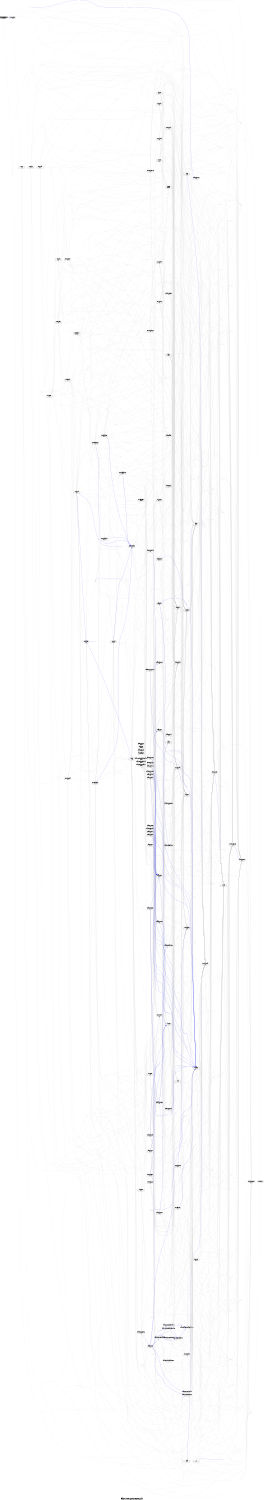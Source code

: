 digraph dependencies {
    label="\nPackage ti.sdo.codecs.jpegvdec.ce Dependency Graph";
    size="7.5,10";
    rankdir=LR;
    ranksep=".75";
    concentrate="true";
    node [fixedsize=true, width=1.5, style=filled, color=black];
    node [font=Helvetica, fontsize=12, fillcolor=lightgrey];
    ti_sdo_codecs_jpegvdec_ce [shape=record,label="ti.sdo.codecs.jpegvdec.ce|1, 0, 0", URL="package.rel.xml"];
    node [fontsize=10, fillcolor=white];

    edge [style=solid, color=blue]
    ti_sdo_ce_video3 [shape=record,label="ti.sdo.ce.video3|1, 0, 0", URL="../E:\prashanth_backup\C_Drive\RTSC_GEN_TOOLS\codec_engine_3_21_00_19\packages\ti\sdo\ce\video3\package/package.rel.svg"];
    ti_sdo_codecs_jpegvdec_ce -> ti_sdo_ce_video3;
    ti_sdo_codecs_jpegvdec [shape=record,label="ti.sdo.codecs.jpegvdec|1, 0, 0", URL="../E:\release\rtsc\503\ti\sdo\codecs\jpegvdec\package/package.rel.svg"];
    ti_sdo_codecs_jpegvdec_ce -> ti_sdo_codecs_jpegvdec;

    edge [style=solid, color=lightgrey]
    xdc [shape=record,label="xdc|1, 1, 1", URL="../E:\ccs4_install\xdctools_3_20_01_42_eng\packages\xdc\package/package.rel.svg"];
    ti_sdo_codecs_jpegvdec_ce -> xdc;
    xdc_platform [shape=record,label="xdc.platform|1, 0, 1, 0", URL="../E:\ccs4_install\xdctools_3_20_01_42_eng\packages\xdc\platform\package/package.rel.svg"];
    ti_sdo_codecs_jpegvdec_ce -> xdc_platform;
    xdc_services_global [shape=record,label="xdc.services.global|1, 0, 0", URL="../E:\ccs4_install\xdctools_3_20_01_42_eng\packages\xdc\services\global\package/package.rel.svg"];
    ti_sdo_codecs_jpegvdec_ce -> xdc_services_global;
    xdc_cfg [shape=record,label="xdc.cfg|1, 0, 2, 0", URL="../E:\ccs4_install\xdctools_3_20_01_42_eng\packages\xdc\cfg\package/package.rel.svg"];
    ti_sdo_codecs_jpegvdec_ce -> xdc_cfg;
    xdc_services_spec [shape=record,label="xdc.services.spec|1, 0, 0, 0", URL="../E:\ccs4_install\xdctools_3_20_01_42_eng\packages\xdc\services\spec\package/package.rel.svg"];
    ti_sdo_codecs_jpegvdec_ce -> xdc_services_spec;
    ti_sdo_codecs_jpegvdec_ce -> ti_sdo_ce_video3;
    ti_sdo_ce_ipc [shape=record,label="ti.sdo.ce.ipc|2, 0, 1", URL="../E:\prashanth_backup\C_Drive\RTSC_GEN_TOOLS\codec_engine_3_21_00_19\packages\ti\sdo\ce\ipc\package/package.rel.svg"];
    ti_sdo_codecs_jpegvdec_ce -> ti_sdo_ce_ipc;
    xdc_shelf [shape=record,label="xdc.shelf|1, 0, 0", URL="../E:\ccs4_install\xdctools_3_20_01_42_eng\packages\xdc\shelf\package/package.rel.svg"];
    ti_sdo_codecs_jpegvdec_ce -> xdc_shelf;
    xdc_services_intern_cmd [shape=record,label="xdc.services.intern.cmd|1, 0, 0, 0", URL="../E:\ccs4_install\xdctools_3_20_01_42_eng\packages\xdc\services\intern\cmd\package/package.rel.svg"];
    ti_sdo_codecs_jpegvdec_ce -> xdc_services_intern_cmd;
    xdc_services_intern_xsr [shape=record,label="xdc.services.intern.xsr|1, 0, 0", URL="../E:\ccs4_install\xdctools_3_20_01_42_eng\packages\xdc\services\intern\xsr\package/package.rel.svg"];
    ti_sdo_codecs_jpegvdec_ce -> xdc_services_intern_xsr;
    ti_sdo_ce [shape=record,label="ti.sdo.ce|1, 0, 6", URL="../E:\prashanth_backup\C_Drive\RTSC_GEN_TOOLS\codec_engine_3_21_00_19\packages\ti\sdo\ce\package/package.rel.svg"];
    ti_sdo_codecs_jpegvdec_ce -> ti_sdo_ce;
    xdc_bld [shape=record,label="xdc.bld|1, 0, 2", URL="../E:\ccs4_install\xdctools_3_20_01_42_eng\packages\xdc\bld\package/package.rel.svg"];
    ti_sdo_codecs_jpegvdec_ce -> xdc_bld;
    xdc_services_intern_gen [shape=record,label="xdc.services.intern.gen|1, 0, 0, 0", URL="../E:\ccs4_install\xdctools_3_20_01_42_eng\packages\xdc\services\intern\gen\package/package.rel.svg"];
    ti_sdo_codecs_jpegvdec_ce -> xdc_services_intern_gen;
    ti_sdo_codecs_jpegvdec_ce -> ti_sdo_codecs_jpegvdec;

    edge [style=solid, color=blue]
    xdc_services_intern_gen -> xdc_shelf;
    xdc_services_intern_gen -> xdc_services_spec;
    xdc_services_intern_gen -> xdc_services_global;
    xdc_services_intern_gen -> xdc_services_intern_xsr;

    edge [style=solid, color=lightgrey]
    xdc_services_intern_gen -> xdc_shelf;
    xdc_services_intern_gen -> xdc_services_spec;
    xdc_utils_tconf [shape=record,label="xdc.utils.tconf|not found"style=rounded, ];
    xdc_services_intern_gen -> xdc_utils_tconf;
    xdc_services_intern_gen -> xdc_services_global;
    xdc_services_intern_gen -> xdc_services_intern_cmd;
    xdc_services_intern_gen -> xdc_services_intern_xsr;

    edge [style=solid, color=blue]

    edge [style=solid, color=lightgrey]

    edge [style=solid, color=blue]
    xdc_bld -> xdc_services_global;
    xdc_bld -> xdc_services_intern_cmd;

    edge [style=solid, color=lightgrey]
    xdc_bld -> xdc_shelf;
    xdc_bld -> xdc_services_spec;
    xdc_bld -> xdc_utils_tconf;
    xdc_bld -> xdc_services_global;
    xdc_bld -> xdc;
    xdc_bld -> xdc_services_intern_cmd;
    xdc_bld -> xdc_services_intern_xsr;
    xdc_bld -> xdc_services_intern_gen;

    edge [style=solid, color=blue]

    edge [style=solid, color=lightgrey]
    ti_sdo_ce -> xdc_services_global;
    ti_targets [shape=record,label="ti.targets|1, 0, 3", URL="../E:\ccs4_install\xdctools_3_20_01_42_eng\packages\ti\targets\package/package.rel.svg"];
    ti_sdo_ce -> ti_targets;
    ti_targets_elf [shape=record,label="ti.targets.elf|1, 0, 0", URL="../E:\ccs4_install\xdctools_3_20_01_42_eng\packages\ti\targets\elf\package/package.rel.svg"];
    ti_sdo_ce -> ti_targets_elf;
    gnu_targets [shape=record,label="gnu.targets|1, 0, 1", URL="../E:\prashanth_backup\C_Drive\RTSC_GEN_TOOLS\codec_engine_3_21_00_19\cetools\packages\gnu\targets\package/package.rel.svg"];
    ti_sdo_ce -> gnu_targets;
    gnu_targets_arm [shape=record,label="gnu.targets.arm|1, 0, 0, 0", URL="../E:\prashanth_backup\C_Drive\RTSC_GEN_TOOLS\codec_engine_3_21_00_19\cetools\packages\gnu\targets\arm\package/package.rel.svg"];
    ti_sdo_ce -> gnu_targets_arm;
    ti_targets_arm [shape=record,label="ti.targets.arm|2, 0, 1, 0", URL="../E:\ccs4_install\xdctools_3_20_01_42_eng\packages\ti\targets\arm\package/package.rel.svg"];
    ti_sdo_ce -> ti_targets_arm;
    ti_targets_arm_elf [shape=record,label="ti.targets.arm.elf|1, 0, 0", URL="../E:\ccs4_install\xdctools_3_20_01_42_eng\packages\ti\targets\arm\elf\package/package.rel.svg"];
    ti_sdo_ce -> ti_targets_arm_elf;
    build_filter [shape=record,label="build.filter|not found"style=rounded, ];
    ti_sdo_ce -> build_filter;
    ti_sdo_ce -> xdc_cfg;
    ti_sdo_ce -> xdc_platform;
    ti_sdo_ce -> ti_sdo_ce_ipc;
    ti_sdo_ce -> xdc_services_intern_cmd;
    ti_sdo_ce -> xdc_services_intern_gen;
    ti_sdo_ce -> xdc_services_intern_xsr;
    ti_sdo_ce -> xdc_shelf;
    ti_sdo_ce -> xdc_services_spec;
    xdc_runtime [shape=record,label="xdc.runtime|2, 1, 0", URL="../E:\prashanth_backup\C_Drive\RTSC_GEN_TOOLS\codec_engine_3_21_00_19\cetools\packages\xdc\runtime\package/package.rel.svg"];
    ti_sdo_ce -> xdc_runtime;
    xdc_runtime_knl [shape=record,label="xdc.runtime.knl|1, 0, 0", URL="../E:\prashanth_backup\C_Drive\RTSC_GEN_TOOLS\codec_engine_3_21_00_19\cetools\packages\xdc\runtime\knl\package/package.rel.svg"];
    ti_sdo_ce -> xdc_runtime_knl;
    ti_xdais [shape=record,label="ti.xdais|1, 2.0, 1", URL="../E:\prashanth_backup\C_Drive\RTSC_GEN_TOOLS\codec_engine_3_21_00_19\cetools\packages\ti\xdais\package/package.rel.svg"];
    ti_sdo_ce -> ti_xdais;
    ti_sdo_utils_loggers [shape=record,label="ti.sdo.utils.loggers|1, 0, 0", URL="../E:\prashanth_backup\C_Drive\RTSC_GEN_TOOLS\codec_engine_3_21_00_19\cetools\packages\ti\sdo\utils\loggers\package/package.rel.svg"];
    ti_sdo_ce -> ti_sdo_utils_loggers;
    ti_sdo_utils_trace [shape=record,label="ti.sdo.utils.trace|1, 0, 0", URL="../E:\prashanth_backup\C_Drive\RTSC_GEN_TOOLS\codec_engine_3_21_00_19\cetools\packages\ti\sdo\utils\trace\package/package.rel.svg"];
    ti_sdo_ce -> ti_sdo_utils_trace;
    ti_sdo_ce_osal [shape=record,label="ti.sdo.ce.osal|2, 0, 2", URL="../E:\prashanth_backup\C_Drive\RTSC_GEN_TOOLS\codec_engine_3_21_00_19\packages\ti\sdo\ce\osal\package/package.rel.svg"];
    ti_sdo_ce -> ti_sdo_ce_osal;
    ti_sdo_ce_global [shape=record,label="ti.sdo.ce.global|1, 0, 0", URL="../E:\prashanth_backup\C_Drive\RTSC_GEN_TOOLS\codec_engine_3_21_00_19\packages\ti\sdo\ce\global\package/package.rel.svg"];
    ti_sdo_ce -> ti_sdo_ce_global;
    ti_sdo_ce_alg [shape=record,label="ti.sdo.ce.alg|1, 0, 1", URL="../E:\prashanth_backup\C_Drive\RTSC_GEN_TOOLS\codec_engine_3_21_00_19\packages\ti\sdo\ce\alg\package/package.rel.svg"];
    ti_sdo_ce -> ti_sdo_ce_alg;
    ti_sdo_ce_node [shape=record,label="ti.sdo.ce.node|1, 0, 0", URL="../E:\prashanth_backup\C_Drive\RTSC_GEN_TOOLS\codec_engine_3_21_00_19\packages\ti\sdo\ce\node\package/package.rel.svg"];
    ti_sdo_ce -> ti_sdo_ce_node;

    edge [style=solid, color=blue]

    edge [style=solid, color=lightgrey]
    ti_sdo_ce_node -> xdc_services_global;
    ti_sdo_ce_node -> ti_targets;
    ti_sdo_ce_node -> ti_targets_elf;
    ti_sdo_ce_node -> gnu_targets;
    ti_sdo_ce_node -> gnu_targets_arm;
    ti_sdo_ce_node -> ti_targets_arm;
    ti_sdo_ce_node -> ti_targets_arm_elf;
    ti_sdo_ce_node -> build_filter;
    ti_sdo_ce_node -> xdc_services_intern_cmd;
    ti_sdo_ce_node -> xdc_services_intern_gen;
    ti_sdo_ce_node -> xdc_services_intern_xsr;
    ti_sdo_ce_node -> xdc_shelf;
    ti_sdo_ce_node -> xdc_services_spec;
    ti_sdo_ce_node -> xdc_runtime;
    ti_sdo_ce_node -> ti_sdo_ce_global;
    ti_sdo_ce_node -> ti_sdo_ce_ipc;
    ti_sdo_ce_node -> xdc_runtime_knl;
    ti_sdo_ce_node -> ti_sdo_ce;
    ti_sdo_ce_node -> ti_xdais;

    edge [style=solid, color=blue]

    edge [style=solid, color=lightgrey]
    ti_sdo_ce_alg -> xdc_services_global;
    ti_sdo_ce_alg -> ti_targets;
    ti_sdo_ce_alg -> ti_targets_elf;
    ti_sdo_ce_alg -> gnu_targets;
    ti_sdo_ce_alg -> gnu_targets_arm;
    ti_sdo_ce_alg -> ti_targets_arm;
    ti_sdo_ce_alg -> ti_targets_arm_elf;
    ti_sdo_ce_alg -> build_filter;
    ti_sdo_ce_alg -> xdc_services_intern_cmd;
    ti_sdo_ce_alg -> xdc_services_intern_gen;
    ti_sdo_ce_alg -> xdc_services_intern_xsr;
    ti_sdo_ce_alg -> xdc_shelf;
    ti_sdo_ce_alg -> xdc_services_spec;
    ti_sdo_ce_alg -> xdc_runtime;
    ti_sdo_fc_dskt2 [shape=record,label="ti.sdo.fc.dskt2|1, 0, 4", URL="../E:\prashanth_backup\C_Drive\RTSC_GEN_TOOLS\codec_engine_3_21_00_19\cetools\packages\ti\sdo\fc\dskt2\package/package.rel.svg"];
    ti_sdo_ce_alg -> ti_sdo_fc_dskt2;
    ti_sdo_fc_dman3 [shape=record,label="ti.sdo.fc.dman3|1, 0, 4", URL="../E:\prashanth_backup\C_Drive\RTSC_GEN_TOOLS\codec_engine_3_21_00_19\cetools\packages\ti\sdo\fc\dman3\package/package.rel.svg"];
    ti_sdo_ce_alg -> ti_sdo_fc_dman3;
    ti_sdo_fc_rman [shape=record,label="ti.sdo.fc.rman|2, 0, 0", URL="../E:\prashanth_backup\C_Drive\RTSC_GEN_TOOLS\codec_engine_3_21_00_19\cetools\packages\ti\sdo\fc\rman\package/package.rel.svg"];
    ti_sdo_ce_alg -> ti_sdo_fc_rman;
    ti_sdo_ce_alg -> ti_xdais;
    ti_sdo_ce_alg -> ti_sdo_ce_osal;
    ti_sdo_ce_alg -> ti_sdo_ce_global;
    ti_sdo_fc_ires [shape=record,label="ti.sdo.fc.ires|1, 0, 0", URL="../E:\prashanth_backup\C_Drive\RTSC_GEN_TOOLS\codec_engine_3_21_00_19\cetools\packages\ti\sdo\fc\ires\package/package.rel.svg"];
    ti_sdo_ce_alg -> ti_sdo_fc_ires;
    ti_sdo_ce_alg -> xdc_runtime_knl;

    edge [style=solid, color=blue]

    edge [style=solid, color=lightgrey]
    ti_sdo_fc_ires -> xdc_services_global;
    ti_sdo_fc_ires -> ti_targets;
    ti_sdo_fc_ires -> ti_targets_elf;
    ti_targets_elf_arp32 [shape=record,label="ti.targets.elf.arp32|not found"style=rounded, ];
    ti_sdo_fc_ires -> ti_targets_elf_arp32;
    ti_sdo_fc_ires -> gnu_targets;
    ti_sdo_fc_ires -> gnu_targets_arm;
    ti_sdo_fc_ires -> ti_targets_arm;
    ti_sdo_fc_ires -> ti_targets_arm_elf;
    ti_sdo_fc_ires -> build_filter;
    ti_sdo_fc_ires -> xdc_services_intern_cmd;
    ti_sdo_fc_ires -> xdc_services_intern_gen;
    ti_sdo_fc_ires -> xdc_services_intern_xsr;
    ti_sdo_fc_ires -> xdc_shelf;
    ti_sdo_fc_ires -> xdc_services_spec;

    edge [style=solid, color=blue]

    edge [style=solid, color=lightgrey]

    edge [style=solid, color=blue]

    edge [style=solid, color=lightgrey]
    ti_sdo_fc_rman -> xdc_services_global;
    ti_sdo_fc_rman -> ti_targets;
    ti_sdo_fc_rman -> ti_targets_elf;
    ti_sdo_fc_rman -> ti_targets_elf_arp32;
    ti_sdo_fc_rman -> gnu_targets;
    ti_sdo_fc_rman -> gnu_targets_arm;
    ti_sdo_fc_rman -> ti_targets_arm;
    ti_sdo_fc_rman -> ti_targets_arm_elf;
    ti_sdo_fc_rman -> build_filter;
    ti_sdo_fc_rman -> xdc_services_intern_cmd;
    ti_sdo_fc_rman -> xdc_services_intern_gen;
    ti_sdo_fc_rman -> xdc_services_intern_xsr;
    ti_sdo_fc_rman -> xdc_shelf;
    ti_sdo_fc_rman -> xdc_services_spec;
    ti_sdo_fc_rman -> xdc_runtime;
    ti_sdo_fc_rman -> ti_sdo_fc_dskt2;
    ti_sdo_fc_memutils [shape=record,label="ti.sdo.fc.memutils|1, 0, 0", URL="../E:\prashanth_backup\C_Drive\RTSC_GEN_TOOLS\codec_engine_3_21_00_19\cetools\packages\ti\sdo\fc\memutils\package/package.rel.svg"];
    ti_sdo_fc_rman -> ti_sdo_fc_memutils;
    ti_sdo_fc_utils_osalsupport [shape=record,label="ti.sdo.fc.utils.osalsupport|1, 0, 0", URL="../E:\prashanth_backup\C_Drive\RTSC_GEN_TOOLS\codec_engine_3_21_00_19\cetools\packages\ti\sdo\fc\utils\osalsupport\package/package.rel.svg"];
    ti_sdo_fc_rman -> ti_sdo_fc_utils_osalsupport;
    ti_sdo_fc_global [shape=record,label="ti.sdo.fc.global|1, 0, 0", URL="../E:\prashanth_backup\C_Drive\RTSC_GEN_TOOLS\codec_engine_3_21_00_19\cetools\packages\ti\sdo\fc\global\package/package.rel.svg"];
    ti_sdo_fc_rman -> ti_sdo_fc_global;
    ti_sdo_fc_utils [shape=record,label="ti.sdo.fc.utils|1, 0, 3", URL="../E:\prashanth_backup\C_Drive\RTSC_GEN_TOOLS\codec_engine_3_21_00_19\cetools\packages\ti\sdo\fc\utils\package/package.rel.svg"];
    ti_sdo_fc_rman -> ti_sdo_fc_utils;
    ti_sdo_fc_ires_nullresource [shape=record,label="ti.sdo.fc.ires.nullresource|1, 0, 0", URL="../E:\prashanth_backup\C_Drive\RTSC_GEN_TOOLS\codec_engine_3_21_00_19\cetools\packages\ti\sdo\fc\ires\nullresource\package/package.rel.svg"];
    ti_sdo_fc_rman -> ti_sdo_fc_ires_nullresource;
    ti_sdo_fc_rman -> ti_xdais;
    ti_sdo_fc_rman -> xdc_runtime_knl;
    ti_sdo_fc_rman -> ti_sdo_fc_ires;

    edge [style=solid, color=blue]

    edge [style=solid, color=lightgrey]
    ti_sdo_fc_ires_nullresource -> xdc_services_global;
    ti_sdo_fc_ires_nullresource -> ti_targets;
    ti_sdo_fc_ires_nullresource -> ti_targets_elf;
    ti_sdo_fc_ires_nullresource -> ti_targets_elf_arp32;
    ti_sdo_fc_ires_nullresource -> gnu_targets;
    ti_sdo_fc_ires_nullresource -> gnu_targets_arm;
    ti_sdo_fc_ires_nullresource -> ti_targets_arm;
    ti_sdo_fc_ires_nullresource -> ti_targets_arm_elf;
    ti_sdo_fc_ires_nullresource -> build_filter;
    ti_sdo_fc_ires_nullresource -> ti_sdo_fc_ires;
    ti_sdo_fc_ires_nullresource -> xdc_services_intern_cmd;
    ti_sdo_fc_ires_nullresource -> xdc_services_intern_gen;
    ti_sdo_fc_ires_nullresource -> xdc_services_intern_xsr;
    ti_sdo_fc_ires_nullresource -> xdc_shelf;
    ti_sdo_fc_ires_nullresource -> xdc_services_spec;
    ti_sdo_fc_ires_nullresource -> xdc_runtime;
    ti_sdo_fc_ires_nullresource -> ti_sdo_fc_global;
    ti_sdo_fc_ires_nullresource -> ti_xdais;

    edge [style=solid, color=blue]

    edge [style=solid, color=lightgrey]
    ti_sdo_fc_utils -> xdc_services_global;
    ti_sdo_fc_utils -> ti_targets;
    ti_sdo_fc_utils -> ti_targets_elf;
    ti_sdo_fc_utils -> ti_targets_elf_arp32;
    ti_sdo_fc_utils -> gnu_targets;
    ti_sdo_fc_utils -> gnu_targets_arm;
    ti_sdo_fc_utils -> ti_targets_arm;
    ti_sdo_fc_utils -> ti_targets_arm_elf;
    ti_sdo_fc_utils -> build_filter;
    ti_sdo_fc_utils -> xdc_services_intern_cmd;
    ti_sdo_fc_utils -> xdc_services_intern_gen;
    ti_sdo_fc_utils -> xdc_services_intern_xsr;
    ti_sdo_fc_utils -> xdc_shelf;
    ti_sdo_fc_utils -> xdc_services_spec;
    ti_sdo_fc_utils -> xdc_runtime;
    ti_sdo_fc_utils -> ti_sdo_fc_global;
    ti_sdo_fc_utils -> ti_xdais;
    ti_sdo_fc_utils -> xdc_runtime_knl;
    ti_sdo_fc_utils -> ti_sdo_fc_memutils;

    edge [style=solid, color=blue]

    edge [style=solid, color=lightgrey]
    ti_sdo_fc_global -> xdc_services_global;
    ti_sdo_fc_global -> ti_targets;
    ti_sdo_fc_global -> ti_targets_elf;
    ti_sdo_fc_global -> ti_targets_elf_arp32;
    ti_sdo_fc_global -> gnu_targets;
    ti_sdo_fc_global -> gnu_targets_arm;
    ti_sdo_fc_global -> ti_targets_arm;
    ti_sdo_fc_global -> ti_targets_arm_elf;
    ti_sdo_fc_global -> build_filter;
    ti_sdo_tools_build [shape=record,label="ti.sdo.tools.build|1, 0, 0", URL="../E:\prashanth_backup\C_Drive\RTSC_GEN_TOOLS\codec_engine_3_21_00_19\cetools\packages\ti\sdo\tools\build\package/package.rel.svg"];
    ti_sdo_fc_global -> ti_sdo_tools_build;
    ti_sdo_fc_global -> xdc_services_intern_cmd;
    ti_sdo_fc_global -> xdc_services_intern_gen;
    ti_sdo_fc_global -> xdc_services_intern_xsr;
    ti_sdo_fc_global -> xdc_shelf;
    ti_sdo_fc_global -> xdc_services_spec;
    ti_sdo_fc_global -> xdc_runtime;

    edge [style=solid, color=blue]

    edge [style=solid, color=lightgrey]
    ti_sdo_tools_build -> xdc_services_global;
    ti_sdo_tools_build -> ti_targets;
    ti_sdo_tools_build -> ti_targets_elf;
    ti_sdo_tools_build -> ti_targets_arm;
    ti_sdo_tools_build -> ti_targets_arm_elf;
    ti_sdo_tools_build -> gnu_targets;
    ti_sdo_tools_build -> gnu_targets_arm;
    ti_sdo_tools_build -> xdc_services_intern_cmd;
    ti_sdo_tools_build -> xdc_services_intern_gen;
    ti_sdo_tools_build -> xdc_services_intern_xsr;
    ti_sdo_tools_build -> xdc_shelf;
    ti_sdo_tools_build -> xdc_services_spec;

    edge [style=solid, color=blue]

    edge [style=solid, color=lightgrey]
    ti_sdo_fc_utils_osalsupport -> xdc_services_global;
    ti_sdo_fc_utils_osalsupport -> ti_targets;
    ti_sdo_fc_utils_osalsupport -> ti_targets_elf;
    ti_sdo_fc_utils_osalsupport -> ti_targets_elf_arp32;
    ti_sdo_fc_utils_osalsupport -> gnu_targets;
    ti_sdo_fc_utils_osalsupport -> gnu_targets_arm;
    ti_sdo_fc_utils_osalsupport -> ti_targets_arm;
    ti_sdo_fc_utils_osalsupport -> ti_targets_arm_elf;
    ti_sdo_fc_utils_osalsupport -> build_filter;
    ti_sdo_fc_utils_osalsupport -> xdc_services_intern_cmd;
    ti_sdo_fc_utils_osalsupport -> xdc_services_intern_gen;
    ti_sdo_fc_utils_osalsupport -> xdc_services_intern_xsr;
    ti_sdo_fc_utils_osalsupport -> xdc_shelf;
    ti_sdo_fc_utils_osalsupport -> xdc_services_spec;
    ti_sdo_fc_utils_osalsupport -> xdc_runtime;
    ti_sdo_fc_utils_osalsupport -> xdc_runtime_knl;

    edge [style=solid, color=blue]

    edge [style=solid, color=lightgrey]
    ti_sdo_fc_memutils -> xdc_services_global;
    ti_sdo_fc_memutils -> ti_targets;
    ti_sdo_fc_memutils -> ti_targets_elf;
    ti_sdo_fc_memutils -> ti_targets_elf_arp32;
    ti_sdo_fc_memutils -> gnu_targets;
    ti_sdo_fc_memutils -> gnu_targets_arm;
    ti_sdo_fc_memutils -> ti_targets_arm;
    ti_sdo_fc_memutils -> ti_targets_arm_elf;
    ti_sdo_fc_memutils -> build_filter;
    ti_sdo_fc_memutils -> xdc_services_intern_cmd;
    ti_sdo_fc_memutils -> xdc_services_intern_gen;
    ti_sdo_fc_memutils -> xdc_services_intern_xsr;
    ti_sdo_fc_memutils -> xdc_shelf;
    ti_sdo_fc_memutils -> xdc_services_spec;
    ti_sdo_fc_memutils -> xdc_runtime;
    ti_sdo_fc_memutils -> ti_sdo_fc_global;
    ti_sysbios_hal [shape=record,label="ti.sysbios.hal|2, 0, 0, 0", URL="../E:\prashanth_backup\C_Drive\RTSC_GEN_TOOLS\bios_6_32_01_38\packages\ti\sysbios\hal\package/package.rel.svg"];
    ti_sdo_fc_memutils -> ti_sysbios_hal;
    ti_sysbios_interfaces [shape=record,label="ti.sysbios.interfaces|2, 0, 0, 0", URL="../E:\prashanth_backup\C_Drive\RTSC_GEN_TOOLS\bios_6_32_01_38\packages\ti\sysbios\interfaces\package/package.rel.svg"];
    ti_sdo_fc_memutils -> ti_sysbios_interfaces;
    ti_sdo_linuxutils_cmem [shape=record,label="ti.sdo.linuxutils.cmem|2, 2, 0", URL="../E:\prashanth_backup\C_Drive\RTSC_GEN_TOOLS\codec_engine_3_21_00_19\cetools\packages\ti\sdo\linuxutils\cmem\package/package.rel.svg"];
    ti_sdo_fc_memutils -> ti_sdo_linuxutils_cmem;

    edge [style=solid, color=blue]

    edge [style=solid, color=lightgrey]
    ti_sdo_linuxutils_cmem -> xdc_services_global;
    ti_sdo_linuxutils_cmem -> ti_targets;
    ti_sdo_linuxutils_cmem -> ti_targets_elf;
    ti_sdo_linuxutils_cmem -> gnu_targets;
    ti_sdo_linuxutils_cmem -> gnu_targets_arm;
    ti_sdo_linuxutils_cmem -> ti_targets_arm;
    ti_sdo_linuxutils_cmem -> ti_targets_arm_elf;
    ti_sdo_linuxutils_cmem -> xdc_services_intern_cmd;
    ti_sdo_linuxutils_cmem -> xdc_services_intern_gen;
    ti_sdo_linuxutils_cmem -> xdc_services_intern_xsr;
    ti_sdo_linuxutils_cmem -> xdc_shelf;
    ti_sdo_linuxutils_cmem -> xdc_services_spec;

    edge [style=solid, color=blue]

    edge [style=solid, color=lightgrey]
    ti_sysbios_interfaces -> xdc_services_global;
    ti_sysbios_interfaces -> ti_targets;
    ti_targets_msp430 [shape=record,label="ti.targets.msp430|1, 0, 0", URL="../E:\ccs4_install\xdctools_3_20_01_42_eng\packages\ti\targets\msp430\package/package.rel.svg"];
    ti_sysbios_interfaces -> ti_targets_msp430;
    ti_sysbios_interfaces -> ti_targets_elf_arp32;
    ti_sysbios_interfaces -> ti_targets_elf;
    ti_sysbios_interfaces -> ti_targets_arm;
    ti_sysbios_interfaces -> ti_targets_arm_elf;
    ti_sysbios_interfaces -> gnu_targets;
    microsoft_targets [shape=record,label="microsoft.targets|1, 0, 2, 0", URL="../E:\ccs4_install\xdctools_3_20_01_42_eng\packages\microsoft\targets\package/package.rel.svg"];
    ti_sysbios_interfaces -> microsoft_targets;
    ti_sysbios_interfaces -> xdc_runtime;
    ti_sysbios_interfaces -> xdc_shelf;
    ti_sysbios_interfaces -> xdc_services_intern_gen;
    ti_sysbios_interfaces -> xdc_services_intern_cmd;
    ti_sysbios_interfaces -> xdc_services_intern_xsr;
    ti_sysbios_interfaces -> xdc_services_spec;

    edge [style=solid, color=blue]

    edge [style=solid, color=lightgrey]
    microsoft_targets -> xdc_services_spec;
    microsoft_targets -> xdc_shelf;
    microsoft_targets -> xdc_services_global;
    microsoft_targets -> xdc_services_intern_cmd;
    microsoft_targets -> xdc_services_intern_xsr;
    microsoft_targets -> xdc_services_intern_gen;

    edge [style=solid, color=blue]

    edge [style=solid, color=lightgrey]
    ti_targets_msp430 -> xdc_shelf;
    ti_targets_msp430 -> ti_targets;
    ti_targets_msp430 -> xdc_services_spec;
    ti_targets_msp430 -> xdc_services_intern_cmd;
    ti_targets_msp430 -> xdc_services_global;
    ti_targets_msp430 -> xdc_services_intern_xsr;
    ti_targets_msp430 -> xdc_services_intern_gen;

    edge [style=solid, color=blue]
    ti_sysbios_hal -> ti_sysbios_interfaces;
    ti_sysbios_family [shape=record,label="ti.sysbios.family|2, 0, 0, 0", URL="../E:\prashanth_backup\C_Drive\RTSC_GEN_TOOLS\bios_6_32_01_38\packages\ti\sysbios\family\package/package.rel.svg"];
    ti_sysbios_hal -> ti_sysbios_family;

    edge [style=solid, color=lightgrey]
    ti_sysbios_hal -> xdc_services_global;
    ti_sysbios_hal -> ti_targets;
    ti_sysbios_hal -> ti_targets_msp430;
    ti_sysbios_hal -> ti_targets_elf_arp32;
    ti_sysbios_hal -> ti_targets_elf;
    ti_sysbios_hal -> ti_targets_arm;
    ti_sysbios_hal -> ti_targets_arm_elf;
    ti_sysbios_hal -> gnu_targets;
    ti_sysbios_hal -> microsoft_targets;
    ti_sysbios_build [shape=record,label="ti.sysbios.build|2, 0, 0, 0", URL="../E:\prashanth_backup\C_Drive\RTSC_GEN_TOOLS\bios_6_32_01_38\packages\ti\sysbios\build\package/package.rel.svg"];
    ti_sysbios_hal -> ti_sysbios_build;
    tisb_release_filters [shape=record,label="tisb.release.filters|not found"style=rounded, ];
    ti_sysbios_hal -> tisb_release_filters;
    ti_sysbios_hal -> ti_sysbios_interfaces;
    ti_sysbios_hal -> xdc_shelf;
    ti_sysbios_hal -> xdc_services_intern_gen;
    ti_sysbios_hal -> xdc_services_intern_cmd;
    ti_sysbios_hal -> xdc_services_intern_xsr;
    ti_sysbios_hal -> xdc_services_spec;
    ti_sysbios_hal -> xdc_runtime;
    ti_sysbios_family_arm_m3 [shape=record,label="ti.sysbios.family.arm.m3|2, 0, 0, 0", URL="../E:\prashanth_backup\C_Drive\RTSC_GEN_TOOLS\bios_6_32_01_38\packages\ti\sysbios\family\arm\m3\package/package.rel.svg"];
    ti_sysbios_hal -> ti_sysbios_family_arm_m3;
    ti_sysbios_family_c28 [shape=record,label="ti.sysbios.family.c28|2, 0, 0, 0", URL="../E:\prashanth_backup\C_Drive\RTSC_GEN_TOOLS\bios_6_32_01_38\packages\ti\sysbios\family\c28\package/package.rel.svg"];
    ti_sysbios_hal -> ti_sysbios_family_c28;
    ti_sysbios [shape=record,label="ti.sysbios|2, 0, 0, 0", URL="../E:\prashanth_backup\C_Drive\RTSC_GEN_TOOLS\bios_6_32_01_38\packages\ti\sysbios\package/package.rel.svg"];
    ti_sysbios_hal -> ti_sysbios;

    edge [style=solid, color=blue]
    ti_sysbios -> ti_sysbios_family;

    edge [style=solid, color=lightgrey]
    ti_sysbios -> xdc_services_global;
    ti_sysbios -> ti_targets;
    ti_sysbios -> ti_targets_msp430;
    ti_sysbios -> ti_targets_elf_arp32;
    ti_sysbios -> ti_targets_elf;
    ti_sysbios -> ti_targets_arm;
    ti_sysbios -> ti_targets_arm_elf;
    ti_sysbios -> gnu_targets;
    ti_sysbios -> microsoft_targets;
    ti_sysbios -> ti_sysbios_build;
    ti_sysbios -> tisb_release_filters;
    ti_sysbios -> xdc_shelf;
    ti_sysbios -> xdc_services_intern_gen;
    ti_sysbios -> xdc_services_intern_cmd;
    ti_sysbios -> xdc_services_intern_xsr;
    ti_sysbios -> xdc_services_spec;
    ti_sysbios -> xdc_runtime;
    ti_catalog_c2800 [shape=record,label="ti.catalog.c2800|1, 0, 0, 0", URL="../E:\ccs4_install\xdctools_3_20_01_42_eng\packages\ti\catalog\c2800\package/package.rel.svg"];
    ti_sysbios -> ti_catalog_c2800;
    ti_catalog_c2800_init [shape=record,label="ti.catalog.c2800.init|1, 0, 0", URL="../E:\ccs4_install\xdctools_3_20_01_42_eng\packages\ti\catalog\c2800\init\package/package.rel.svg"];
    ti_sysbios -> ti_catalog_c2800_init;
    ti_platforms_ezdsp28235 [shape=record,label="ti.platforms.ezdsp28235|1, 0, 0", URL="../E:\ccs4_install\xdctools_3_20_01_42_eng\packages\ti\platforms\ezdsp28235\package/package.rel.svg"];
    ti_sysbios -> ti_platforms_ezdsp28235;
    ti_targets_rts2800 [shape=record,label="ti.targets.rts2800|1, 0, 0, 0", URL="../E:\ccs4_install\xdctools_3_20_01_42_eng\packages\ti\targets\rts2800\package/package.rel.svg"];
    ti_sysbios -> ti_targets_rts2800;
    ti_sysbios -> xdc_cfg;
    ti_sysbios -> xdc_platform;
    xdc_rov [shape=record,label="xdc.rov|1, 0, 0", URL="../E:\ccs4_install\xdctools_3_20_01_42_eng\packages\xdc\rov\package/package.rel.svg"];
    ti_sysbios -> xdc_rov;
    ti_sysbios -> xdc_runtime_knl;
    xdc_services_getset [shape=record,label="xdc.services.getset|1, 0, 0", URL="../E:\ccs4_install\xdctools_3_20_01_42_eng\packages\xdc\services\getset\package/package.rel.svg"];
    ti_sysbios -> xdc_services_getset;
    xdc_services_io [shape=record,label="xdc.services.io|1, 0, 0", URL="../E:\ccs4_install\xdctools_3_20_01_42_eng\packages\xdc\services\io\package/package.rel.svg"];
    ti_sysbios -> xdc_services_io;
    ti_platforms_ezdsp28335 [shape=record,label="ti.platforms.ezdsp28335|1, 0, 0", URL="../E:\ccs4_install\xdctools_3_20_01_42_eng\packages\ti\platforms\ezdsp28335\package/package.rel.svg"];
    ti_sysbios -> ti_platforms_ezdsp28335;
    ti_catalog_c6000 [shape=record,label="ti.catalog.c6000|1, 0, 0, 0", URL="../E:\ccs4_install\xdctools_3_20_01_42_eng\packages\ti\catalog\c6000\package/package.rel.svg"];
    ti_sysbios -> ti_catalog_c6000;
    ti_platforms_dsk6416 [shape=record,label="ti.platforms.dsk6416|1, 0, 0", URL="../E:\ccs4_install\xdctools_3_20_01_42_eng\packages\ti\platforms\dsk6416\package/package.rel.svg"];
    ti_sysbios -> ti_platforms_dsk6416;
    ti_targets_rts6000 [shape=record,label="ti.targets.rts6000|1, 0, 0, 0", URL="../E:\ccs4_install\xdctools_3_20_01_42_eng\packages\ti\targets\rts6000\package/package.rel.svg"];
    ti_sysbios -> ti_targets_rts6000;
    ti_platforms_evmDM6446 [shape=record,label="ti.platforms.evmDM6446|1, 0, 0, 1", URL="../E:\ccs4_install\xdctools_3_20_01_42_eng\packages\ti\platforms\evmDM6446\package/package.rel.svg"];
    ti_sysbios -> ti_platforms_evmDM6446;
    ti_platforms_evmDM6437 [shape=record,label="ti.platforms.evmDM6437|1, 0, 0", URL="../E:\ccs4_install\xdctools_3_20_01_42_eng\packages\ti\platforms\evmDM6437\package/package.rel.svg"];
    ti_sysbios -> ti_platforms_evmDM6437;
    ti_platforms_evmDA830 [shape=record,label="ti.platforms.evmDA830|1, 0, 0", URL="../E:\ccs4_install\xdctools_3_20_01_42_eng\packages\ti\platforms\evmDA830\package/package.rel.svg"];
    ti_sysbios -> ti_platforms_evmDA830;
    ti_catalog_msp430 [shape=record,label="ti.catalog.msp430|1, 0, 0", URL="../E:\ccs4_install\xdctools_3_20_01_42_eng\packages\ti\catalog\msp430\package/package.rel.svg"];
    ti_sysbios -> ti_catalog_msp430;
    ti_catalog_msp430_init [shape=record,label="ti.catalog.msp430.init|1, 0, 0", URL="../E:\ccs4_install\xdctools_3_20_01_42_eng\packages\ti\catalog\msp430\init\package/package.rel.svg"];
    ti_sysbios -> ti_catalog_msp430_init;
    ti_catalog_msp430_peripherals_adc [shape=record,label="ti.catalog.msp430.peripherals.adc|", URL="../E:\ccs4_install\xdctools_3_20_01_42_eng\packages\ti\catalog\msp430\peripherals\adc\package/package.rel.svg"];
    ti_sysbios -> ti_catalog_msp430_peripherals_adc;
    ti_catalog_msp430_peripherals_clock [shape=record,label="ti.catalog.msp430.peripherals.clock|", URL="../E:\ccs4_install\xdctools_3_20_01_42_eng\packages\ti\catalog\msp430\peripherals\clock\package/package.rel.svg"];
    ti_sysbios -> ti_catalog_msp430_peripherals_clock;
    ti_catalog_msp430_peripherals_communication [shape=record,label="ti.catalog.msp430.peripherals.communication|", URL="../E:\ccs4_install\xdctools_3_20_01_42_eng\packages\ti\catalog\msp430\peripherals\communication\package/package.rel.svg"];
    ti_sysbios -> ti_catalog_msp430_peripherals_communication;
    ti_catalog_msp430_peripherals_comparator [shape=record,label="ti.catalog.msp430.peripherals.comparator|not found"style=rounded, ];
    ti_sysbios -> ti_catalog_msp430_peripherals_comparator;
    ti_catalog_msp430_peripherals_dac [shape=record,label="ti.catalog.msp430.peripherals.dac|not found"style=rounded, ];
    ti_sysbios -> ti_catalog_msp430_peripherals_dac;
    ti_catalog_msp430_peripherals_gpio [shape=record,label="ti.catalog.msp430.peripherals.gpio|", URL="../E:\ccs4_install\xdctools_3_20_01_42_eng\packages\ti\catalog\msp430\peripherals\gpio\package/package.rel.svg"];
    ti_sysbios -> ti_catalog_msp430_peripherals_gpio;
    ti_catalog_msp430_peripherals_memory [shape=record,label="ti.catalog.msp430.peripherals.memory|", URL="../E:\ccs4_install\xdctools_3_20_01_42_eng\packages\ti\catalog\msp430\peripherals\memory\package/package.rel.svg"];
    ti_sysbios -> ti_catalog_msp430_peripherals_memory;
    ti_catalog_msp430_peripherals_oa [shape=record,label="ti.catalog.msp430.peripherals.oa|", URL="../E:\ccs4_install\xdctools_3_20_01_42_eng\packages\ti\catalog\msp430\peripherals\oa\package/package.rel.svg"];
    ti_sysbios -> ti_catalog_msp430_peripherals_oa;
    ti_catalog_msp430_peripherals_special_function [shape=record,label="ti.catalog.msp430.peripherals.special_function|", URL="../E:\ccs4_install\xdctools_3_20_01_42_eng\packages\ti\catalog\msp430\peripherals\special_function\package/package.rel.svg"];
    ti_sysbios -> ti_catalog_msp430_peripherals_special_function;
    ti_catalog_msp430_peripherals_svs [shape=record,label="ti.catalog.msp430.peripherals.svs|not found"style=rounded, ];
    ti_sysbios -> ti_catalog_msp430_peripherals_svs;
    ti_catalog_msp430_peripherals_timer [shape=record,label="ti.catalog.msp430.peripherals.timer|", URL="../E:\ccs4_install\xdctools_3_20_01_42_eng\packages\ti\catalog\msp430\peripherals\timer\package/package.rel.svg"];
    ti_sysbios -> ti_catalog_msp430_peripherals_timer;
    ti_catalog_msp430_peripherals_watchdog [shape=record,label="ti.catalog.msp430.peripherals.watchdog|", URL="../E:\ccs4_install\xdctools_3_20_01_42_eng\packages\ti\catalog\msp430\peripherals\watchdog\package/package.rel.svg"];
    ti_sysbios -> ti_catalog_msp430_peripherals_watchdog;
    ti_platforms_exp430F5438 [shape=record,label="ti.platforms.exp430F5438|1, 0, 0, 0", URL="../E:\ccs4_install\xdctools_3_20_01_42_eng\packages\ti\platforms\exp430F5438\package/package.rel.svg"];
    ti_sysbios -> ti_platforms_exp430F5438;
    ti_targets_msp430_rts430 [shape=record,label="ti.targets.msp430.rts430|1, 0, 0", URL="../E:\ccs4_install\xdctools_3_20_01_42_eng\packages\ti\targets\msp430\rts430\package/package.rel.svg"];
    ti_sysbios -> ti_targets_msp430_rts430;
    ti_platforms_evm6472 [shape=record,label="ti.platforms.evm6472|1, 0, 0", URL="../E:\ccs4_install\xdctools_3_20_01_42_eng\packages\ti\platforms\evm6472\package/package.rel.svg"];
    ti_sysbios -> ti_platforms_evm6472;
    ti_platforms_padk6727 [shape=record,label="ti.platforms.padk6727|1, 0, 0", URL="../E:\ccs4_install\xdctools_3_20_01_42_eng\packages\ti\platforms\padk6727\package/package.rel.svg"];
    ti_sysbios -> ti_platforms_padk6727;
    ti_catalog_arm_cortexm3 [shape=record,label="ti.catalog.arm.cortexm3|1, 0, 0", URL="../E:\ccs4_install\xdctools_3_20_01_42_eng\packages\ti\catalog\arm\cortexm3\package/package.rel.svg"];
    ti_sysbios -> ti_catalog_arm_cortexm3;
    ti_platforms_sdp4430 [shape=record,label="ti.platforms.sdp4430|1, 0, 0, 0", URL="../E:\ccs4_install\xdctools_3_20_01_42_eng\packages\ti\platforms\sdp4430\package/package.rel.svg"];
    ti_sysbios -> ti_platforms_sdp4430;
    ti_platforms_evm6670 [shape=record,label="ti.platforms.evm6670|not found"style=rounded, ];
    ti_sysbios -> ti_platforms_evm6670;
    ti_catalog_arp32 [shape=record,label="ti.catalog.arp32|not found"style=rounded, ];
    ti_sysbios -> ti_catalog_arp32;
    ti_platforms_simArctic [shape=record,label="ti.platforms.simArctic|not found"style=rounded, ];
    ti_sysbios -> ti_platforms_simArctic;
    ti_targets_elf_arp32_rts [shape=record,label="ti.targets.elf.arp32.rts|not found"style=rounded, ];
    ti_sysbios -> ti_targets_elf_arp32_rts;
    ti_catalog_arm [shape=record,label="ti.catalog.arm|1, 0, 1", URL="../E:\ccs4_install\xdctools_3_20_01_42_eng\packages\ti\catalog\arm\package/package.rel.svg"];
    ti_sysbios -> ti_catalog_arm;
    ti_platforms_expOMAPL138 [shape=record,label="ti.platforms.expOMAPL138|1, 0, 0", URL="../E:\ccs4_install\xdctools_3_20_01_42_eng\packages\ti\platforms\expOMAPL138\package/package.rel.svg"];
    ti_sysbios -> ti_platforms_expOMAPL138;
    ti_targets_arm_rtsarm [shape=record,label="ti.targets.arm.rtsarm|1, 0, 0, 0", URL="../E:\ccs4_install\xdctools_3_20_01_42_eng\packages\ti\targets\arm\rtsarm\package/package.rel.svg"];
    ti_sysbios -> ti_targets_arm_rtsarm;
    ti_catalog_arm_cortexa8 [shape=record,label="ti.catalog.arm.cortexa8|1, 0, 0", URL="../E:\ccs4_install\xdctools_3_20_01_42_eng\packages\ti\catalog\arm\cortexa8\package/package.rel.svg"];
    ti_sysbios -> ti_catalog_arm_cortexa8;
    ti_platforms_sdp3430 [shape=record,label="ti.platforms.sdp3430|1, 0, 0", URL="../E:\ccs4_install\xdctools_3_20_01_42_eng\packages\ti\platforms\sdp3430\package/package.rel.svg"];
    ti_sysbios -> ti_platforms_sdp3430;
    ti_catalog_arm_cortexm3_lm3init [shape=record,label="ti.catalog.arm.cortexm3.lm3init|1, 0, 0", URL="../E:\ccs4_install\xdctools_3_20_01_42_eng\packages\ti\catalog\arm\cortexm3\lm3init\package/package.rel.svg"];
    ti_sysbios -> ti_catalog_arm_cortexm3_lm3init;
    ti_platforms_evmLM3S8962 [shape=record,label="ti.platforms.evmLM3S8962|1, 0, 0", URL="../E:\ccs4_install\xdctools_3_20_01_42_eng\packages\ti\platforms\evmLM3S8962\package/package.rel.svg"];
    ti_sysbios -> ti_platforms_evmLM3S8962;
    ti_catalog_arm_cortexr4 [shape=record,label="ti.catalog.arm.cortexr4|1, 0, 0", URL="../E:\ccs4_install\xdctools_3_20_01_42_eng\packages\ti\catalog\arm\cortexr4\package/package.rel.svg"];
    ti_sysbios -> ti_catalog_arm_cortexr4;
    ti_platforms_evmTMS570LS20216 [shape=record,label="ti.platforms.evmTMS570LS20216|1, 0, 1, 1", URL="../E:\ccs4_install\xdctools_3_20_01_42_eng\packages\ti\platforms\evmTMS570LS20216\package/package.rel.svg"];
    ti_sysbios -> ti_platforms_evmTMS570LS20216;

    edge [style=solid, color=blue]
    ti_platforms_evmTMS570LS20216 -> ti_catalog_arm_cortexr4;
    ti_platforms_evmTMS570LS20216 -> xdc_platform;

    edge [style=solid, color=lightgrey]
    ti_platforms_evmTMS570LS20216 -> ti_targets_arm;
    ti_platforms_evmTMS570LS20216 -> ti_targets_elf;
    ti_platforms_evmTMS570LS20216 -> gnu_targets;
    ti_platforms_evmTMS570LS20216 -> xdc_services_intern_gen;
    ti_platforms_evmTMS570LS20216 -> xdc_services_global;
    ti_platforms_evmTMS570LS20216 -> xdc_platform;
    ti_platforms_evmTMS570LS20216 -> xdc_shelf;
    ti_platforms_evmTMS570LS20216 -> xdc_services_intern_xsr;
    ti_platforms_evmTMS570LS20216 -> ti_targets;
    ti_platforms_evmTMS570LS20216 -> xdc_services_spec;
    ti_platforms_evmTMS570LS20216 -> ti_catalog_arm_cortexr4;
    ti_platforms_evmTMS570LS20216 -> microsoft_targets;
    ti_platforms_evmTMS570LS20216 -> xdc_services_intern_cmd;
    ti_platforms_evmTMS570LS20216 -> gnu_targets_arm;
    ti_platforms_evmTMS570LS20216 -> ti_targets_arm_elf;

    edge [style=solid, color=blue]
    ti_catalog_arm_cortexr4 -> xdc_platform;

    edge [style=solid, color=lightgrey]
    ti_catalog_arm_cortexr4 -> ti_targets_arm;
    ti_catalog_arm_cortexr4 -> ti_targets_elf;
    ti_catalog_arm_cortexr4 -> gnu_targets;
    ti_catalog_arm_cortexr4 -> xdc_services_intern_gen;
    ti_catalog_arm_cortexr4 -> xdc_services_global;
    ti_catalog_arm_cortexr4 -> xdc_platform;
    ti_catalog_arm_cortexr4 -> xdc_shelf;
    ti_catalog_arm_cortexr4 -> xdc_services_intern_xsr;
    ti_catalog [shape=record,label="ti.catalog|1, 0, 0", URL="../E:\ccs4_install\xdctools_3_20_01_42_eng\packages\ti\catalog\package/package.rel.svg"];
    ti_catalog_arm_cortexr4 -> ti_catalog;
    ti_catalog_arm_cortexr4 -> ti_targets;
    ti_catalog_arm_cortexr4 -> xdc_services_spec;
    ti_catalog_arm_cortexr4 -> microsoft_targets;
    ti_catalog_arm_cortexr4 -> xdc_services_intern_cmd;
    ti_catalog_arm_cortexr4 -> gnu_targets_arm;
    ti_catalog_arm_cortexr4 -> ti_targets_arm_elf;

    edge [style=solid, color=blue]

    edge [style=solid, color=lightgrey]
    ti_catalog -> microsoft_targets;
    ti_catalog -> gnu_targets;
    ti_catalog -> gnu_targets_arm;
    ti_catalog -> xdc_services_global;
    ti_catalog -> xdc_platform;
    ti_catalog -> ti_targets_arm_elf;
    ti_catalog -> ti_targets_elf;
    ti_catalog -> xdc_services_intern_cmd;
    ti_catalog -> ti_targets_arm;
    ti_catalog -> xdc_services_intern_xsr;
    ti_catalog -> xdc_shelf;
    ti_catalog -> ti_targets;
    ti_catalog -> xdc_services_intern_gen;
    ti_catalog -> xdc_services_spec;

    edge [style=solid, color=blue]
    ti_platforms_evmLM3S8962 -> ti_catalog_c6000;
    ti_platforms_evmLM3S8962 -> xdc_platform;

    edge [style=solid, color=lightgrey]
    ti_platforms_evmLM3S8962 -> ti_targets_arm;
    ti_platforms_evmLM3S8962 -> ti_targets_elf;
    ti_platforms_evmLM3S8962 -> gnu_targets;
    ti_platforms_evmLM3S8962 -> xdc_services_intern_gen;
    ti_platforms_evmLM3S8962 -> xdc_rov;
    ti_platforms_evmLM3S8962 -> xdc_services_global;
    ti_platforms_evmLM3S8962 -> xdc_platform;
    ti_platforms_evmLM3S8962 -> xdc_shelf;
    ti_platforms_evmLM3S8962 -> xdc_services_intern_xsr;
    ti_platforms_evmLM3S8962 -> ti_targets;
    ti_platforms_evmLM3S8962 -> xdc_services_spec;
    ti_platforms_evmLM3S8962 -> microsoft_targets;
    ti_platforms_evmLM3S8962 -> ti_catalog_c6000;
    ti_platforms_evmLM3S8962 -> xdc_services_intern_cmd;
    ti_platforms_evmLM3S8962 -> gnu_targets_arm;
    ti_platforms_evmLM3S8962 -> ti_catalog_arm_cortexm3_lm3init;
    ti_platforms_evmLM3S8962 -> ti_targets_arm_elf;

    edge [style=solid, color=blue]

    edge [style=solid, color=lightgrey]
    ti_catalog_arm_cortexm3_lm3init -> ti_targets_arm;
    ti_catalog_arm_cortexm3_lm3init -> ti_targets_elf;
    ti_catalog_arm_cortexm3_lm3init -> gnu_targets;
    ti_catalog_arm_cortexm3_lm3init -> xdc_services_intern_gen;
    ti_catalog_arm_cortexm3_lm3init -> xdc_rov;
    ti_catalog_arm_cortexm3_lm3init -> xdc_services_global;
    ti_catalog_arm_cortexm3_lm3init -> xdc_shelf;
    ti_catalog_arm_cortexm3_lm3init -> xdc_services_intern_xsr;
    ti_catalog_arm_cortexm3_lm3init -> ti_targets;
    ti_catalog_arm_cortexm3_lm3init -> xdc_services_spec;
    ti_catalog_arm_cortexm3_lm3init -> microsoft_targets;
    ti_catalog_arm_cortexm3_lm3init -> xdc_services_intern_cmd;
    ti_catalog_arm_cortexm3_lm3init -> gnu_targets_arm;
    ti_catalog_arm_cortexm3_lm3init -> ti_targets_arm_elf;

    edge [style=solid, color=blue]
    ti_platforms_sdp3430 -> ti_catalog_c6000;
    ti_platforms_sdp3430 -> ti_catalog_arm_cortexa8;
    ti_platforms_sdp3430 -> xdc_platform;

    edge [style=solid, color=lightgrey]
    ti_platforms_sdp3430 -> ti_targets_arm;
    ti_platforms_sdp3430 -> ti_targets_elf;
    ti_platforms_sdp3430 -> gnu_targets;
    ti_platforms_sdp3430 -> xdc_services_intern_gen;
    ti_platforms_sdp3430 -> xdc_services_global;
    ti_platforms_sdp3430 -> xdc_platform;
    ti_platforms_sdp3430 -> xdc_shelf;
    ti_platforms_sdp3430 -> xdc_services_intern_xsr;
    ti_platforms_sdp3430 -> ti_targets;
    ti_platforms_sdp3430 -> xdc_services_spec;
    ti_platforms_sdp3430 -> microsoft_targets;
    ti_platforms_sdp3430 -> ti_catalog_c6000;
    ti_platforms_sdp3430 -> xdc_services_intern_cmd;
    ti_platforms_sdp3430 -> ti_catalog_arm_cortexa8;
    ti_platforms_sdp3430 -> gnu_targets_arm;
    ti_platforms_sdp3430 -> ti_targets_arm_elf;

    edge [style=solid, color=blue]
    ti_catalog_arm_cortexa8 -> xdc_platform;
    ti_catalog_peripherals_hdvicp2 [shape=record,label="ti.catalog.peripherals.hdvicp2|", URL="../E:\ccs4_install\xdctools_3_20_01_42_eng\packages\ti\catalog\peripherals\hdvicp2\package/package.rel.svg"];
    ti_catalog_arm_cortexa8 -> ti_catalog_peripherals_hdvicp2;

    edge [style=solid, color=lightgrey]
    ti_catalog_arm_cortexa8 -> ti_targets_arm;
    ti_catalog_arm_cortexa8 -> ti_targets_elf;
    ti_catalog_arm_cortexa8 -> gnu_targets;
    ti_catalog_arm_cortexa8 -> xdc_services_intern_gen;
    ti_catalog_arm_cortexa8 -> xdc_services_global;
    ti_catalog_arm_cortexa8 -> xdc_platform;
    ti_catalog_arm_cortexa8 -> xdc_shelf;
    ti_catalog_arm_cortexa8 -> xdc_services_intern_xsr;
    ti_catalog_arm_cortexa8 -> ti_catalog_peripherals_hdvicp2;
    ti_catalog_arm_cortexa8 -> ti_catalog;
    ti_catalog_arm_cortexa8 -> ti_targets;
    ti_catalog_arm_cortexa8 -> xdc_services_spec;
    ti_catalog_arm_cortexa8 -> microsoft_targets;
    ti_catalog_arm_cortexa8 -> xdc_services_intern_cmd;
    ti_catalog_arm_cortexa8 -> gnu_targets_arm;
    ti_catalog_arm_cortexa8 -> ti_targets_arm_elf;

    edge [style=solid, color=blue]

    edge [style=solid, color=lightgrey]
    ti_catalog_peripherals_hdvicp2 -> microsoft_targets;
    ti_catalog_peripherals_hdvicp2 -> gnu_targets;
    ti_catalog_peripherals_hdvicp2 -> gnu_targets_arm;
    ti_catalog_peripherals_hdvicp2 -> xdc_services_global;
    ti_catalog_peripherals_hdvicp2 -> xdc_platform;
    ti_catalog_peripherals_hdvicp2 -> ti_targets_arm_elf;
    ti_catalog_peripherals_hdvicp2 -> ti_targets_elf;
    ti_catalog_peripherals_hdvicp2 -> xdc_services_intern_cmd;
    ti_catalog_peripherals_hdvicp2 -> ti_targets_arm;
    ti_catalog_peripherals_hdvicp2 -> xdc_services_intern_xsr;
    ti_catalog_peripherals_hdvicp2 -> xdc_shelf;
    ti_catalog_peripherals_hdvicp2 -> ti_targets;
    ti_catalog_peripherals_hdvicp2 -> xdc_services_intern_gen;
    ti_catalog_peripherals_hdvicp2 -> xdc_services_spec;

    edge [style=solid, color=blue]
    ti_targets_arm_rtsarm -> xdc_runtime;

    edge [style=solid, color=lightgrey]
    ti_targets_arm_rtsarm -> microsoft_targets;
    ti_targets_arm_rtsarm -> xdc_shelf;
    ti_targets_arm_rtsarm -> gnu_targets_arm;
    ti_targets_arm_rtsarm -> ti_targets;
    ti_targets_arm_rtsarm -> xdc_services_global;
    ti_targets_arm_rtsarm -> xdc_services_intern_gen;
    ti_targets_arm_rtsarm -> ti_targets_arm;
    ti_targets_arm_rtsarm -> ti_targets_elf;
    ti_targets_arm_rtsarm -> xdc_runtime;
    ti_targets_arm_rtsarm -> ti_targets_arm_elf;
    ti_targets_arm_rtsarm -> xdc_services_intern_xsr;
    ti_targets_arm_rtsarm -> gnu_targets;
    ti_targets_arm_rtsarm -> xdc_services_spec;
    ti_targets_arm_rtsarm -> xdc_rov;
    ti_targets_arm_rtsarm -> xdc_services_intern_cmd;
    ti_targets_arm_rtsarm -> xdc_runtime_knl;
    microsoft_targets_arm [shape=record,label="microsoft.targets.arm|1, 0, 0, 0", URL="../E:\ccs4_install\xdctools_3_20_01_42_eng\packages\microsoft\targets\arm\package/package.rel.svg"];
    ti_targets_arm_rtsarm -> microsoft_targets_arm;

    edge [style=solid, color=blue]
    microsoft_targets_arm -> microsoft_targets;

    edge [style=solid, color=lightgrey]
    microsoft_targets_arm -> xdc_services_spec;
    microsoft_targets_arm -> xdc_shelf;
    microsoft_targets_arm -> xdc_services_global;
    microsoft_targets_arm -> xdc_services_intern_cmd;
    microsoft_targets_arm -> xdc_services_intern_xsr;
    microsoft_targets_arm -> xdc_services_intern_gen;
    microsoft_targets_arm -> microsoft_targets;

    edge [style=solid, color=blue]
    ti_platforms_expOMAPL138 -> ti_catalog_c6000;
    ti_platforms_expOMAPL138 -> xdc_platform;

    edge [style=solid, color=lightgrey]
    ti_platforms_expOMAPL138 -> ti_targets_arm;
    ti_platforms_expOMAPL138 -> ti_targets_elf;
    ti_platforms_expOMAPL138 -> gnu_targets;
    ti_platforms_expOMAPL138 -> xdc_services_intern_gen;
    ti_platforms_expOMAPL138 -> xdc_services_global;
    ti_platforms_expOMAPL138 -> xdc_platform;
    ti_platforms_expOMAPL138 -> xdc_shelf;
    ti_platforms_expOMAPL138 -> xdc_services_intern_xsr;
    ti_platforms_expOMAPL138 -> ti_targets;
    ti_platforms_expOMAPL138 -> xdc_services_spec;
    ti_platforms_expOMAPL138 -> microsoft_targets;
    ti_platforms_expOMAPL138 -> ti_catalog_c6000;
    ti_platforms_expOMAPL138 -> xdc_services_intern_cmd;
    ti_platforms_expOMAPL138 -> gnu_targets_arm;
    ti_platforms_expOMAPL138 -> ti_targets_arm_elf;

    edge [style=solid, color=blue]
    ti_catalog_arm -> xdc_platform;
    ti_catalog_arm_peripherals_timers [shape=record,label="ti.catalog.arm.peripherals.timers|", URL="../E:\ccs4_install\xdctools_3_20_01_42_eng\packages\ti\catalog\arm\peripherals\timers\package/package.rel.svg"];
    ti_catalog_arm -> ti_catalog_arm_peripherals_timers;

    edge [style=solid, color=lightgrey]
    ti_catalog_arm -> ti_targets_arm;
    ti_catalog_arm -> ti_catalog_arm_peripherals_timers;
    ti_catalog_arm -> ti_targets_elf;
    ti_catalog_arm -> gnu_targets;
    ti_catalog_arm -> xdc_services_intern_gen;
    ti_catalog_arm -> xdc_services_global;
    ti_catalog_arm -> xdc_platform;
    ti_catalog_arm -> xdc_shelf;
    ti_catalog_arm -> xdc_services_intern_xsr;
    ti_catalog_arm -> ti_catalog;
    ti_catalog_arm -> ti_targets;
    ti_catalog_arm -> xdc_services_spec;
    ti_catalog_arm -> microsoft_targets;
    ti_catalog_arm -> xdc_services_intern_cmd;
    ti_catalog_arm -> gnu_targets_arm;
    ti_catalog_arm -> ti_targets_arm_elf;

    edge [style=solid, color=blue]

    edge [style=solid, color=lightgrey]
    ti_catalog_arm_peripherals_timers -> microsoft_targets;
    ti_catalog_arm_peripherals_timers -> gnu_targets;
    ti_catalog_arm_peripherals_timers -> gnu_targets_arm;
    ti_catalog_arm_peripherals_timers -> xdc_services_global;
    ti_catalog_arm_peripherals_timers -> xdc_platform;
    ti_catalog_arm_peripherals_timers -> ti_targets_arm_elf;
    ti_catalog_arm_peripherals_timers -> ti_targets_elf;
    ti_catalog_arm_peripherals_timers -> xdc_services_intern_cmd;
    ti_catalog_arm_peripherals_timers -> ti_targets_arm;
    ti_catalog_arm_peripherals_timers -> xdc_services_intern_xsr;
    ti_catalog_arm_peripherals_timers -> xdc_shelf;
    ti_catalog_arm_peripherals_timers -> ti_targets;
    ti_catalog_arm_peripherals_timers -> xdc_services_intern_gen;
    ti_catalog_arm_peripherals_timers -> xdc_services_spec;

    edge [style=solid, color=blue]

    edge [style=solid, color=lightgrey]

    edge [style=solid, color=blue]

    edge [style=solid, color=lightgrey]

    edge [style=solid, color=blue]

    edge [style=solid, color=lightgrey]

    edge [style=solid, color=blue]

    edge [style=solid, color=lightgrey]

    edge [style=solid, color=blue]
    ti_platforms_sdp4430 -> ti_catalog_c6000;
    ti_platforms_sdp4430 -> ti_catalog_arm_cortexm3;
    ti_platforms_sdp4430 -> xdc_platform;

    edge [style=solid, color=lightgrey]
    ti_platforms_sdp4430 -> ti_targets_arm;
    ti_platforms_sdp4430 -> ti_targets_elf;
    ti_platforms_sdp4430 -> gnu_targets;
    ti_platforms_sdp4430 -> xdc_services_intern_gen;
    ti_platforms_sdp4430 -> xdc_services_global;
    ti_platforms_sdp4430 -> xdc_platform;
    ti_platforms_sdp4430 -> xdc_shelf;
    ti_platforms_sdp4430 -> xdc_services_intern_xsr;
    ti_platforms_sdp4430 -> ti_targets;
    ti_platforms_sdp4430 -> xdc_services_spec;
    ti_platforms_sdp4430 -> microsoft_targets;
    ti_platforms_sdp4430 -> ti_catalog_c6000;
    ti_platforms_sdp4430 -> xdc_services_intern_cmd;
    ti_platforms_sdp4430 -> gnu_targets_arm;
    ti_platforms_sdp4430 -> ti_catalog_arm_cortexm3;
    ti_platforms_sdp4430 -> ti_targets_arm_elf;

    edge [style=solid, color=blue]
    ti_catalog_arm_cortexm3 -> xdc_platform;
    ti_catalog_arm_cortexm3 -> ti_catalog_peripherals_hdvicp2;

    edge [style=solid, color=lightgrey]
    ti_catalog_arm_cortexm3 -> ti_targets_arm;
    ti_catalog_arm_cortexm3 -> ti_catalog_arm_peripherals_timers;
    ti_catalog_arm_cortexm3 -> ti_targets_elf;
    ti_catalog_arm_cortexm3 -> gnu_targets;
    ti_catalog_arm_cortexm3 -> xdc_services_intern_gen;
    ti_catalog_arm_cortexm3 -> xdc_services_global;
    ti_catalog_arm_cortexm3 -> xdc_platform;
    ti_catalog_arm_cortexm3 -> xdc_shelf;
    ti_catalog_arm_cortexm3 -> xdc_services_intern_xsr;
    ti_catalog_arm_cortexm3 -> ti_catalog_peripherals_hdvicp2;
    ti_catalog_arm_cortexm3 -> ti_catalog;
    ti_catalog_arm_cortexm3 -> ti_targets;
    ti_catalog_arm_cortexm3 -> xdc_services_spec;
    ti_catalog_arm_cortexm3 -> microsoft_targets;
    ti_catalog_arm_cortexm3 -> xdc_services_intern_cmd;
    ti_catalog_arm_cortexm3 -> gnu_targets_arm;
    ti_catalog_arm_cortexm3 -> ti_targets_arm_elf;

    edge [style=solid, color=blue]
    ti_platforms_padk6727 -> ti_catalog_c6000;
    ti_platforms_padk6727 -> xdc_platform;

    edge [style=solid, color=lightgrey]
    ti_platforms_padk6727 -> ti_targets_arm;
    ti_platforms_padk6727 -> ti_targets_elf;
    ti_platforms_padk6727 -> gnu_targets;
    ti_platforms_padk6727 -> xdc_services_intern_gen;
    ti_platforms_padk6727 -> xdc_services_global;
    ti_platforms_padk6727 -> xdc_platform;
    ti_platforms_padk6727 -> xdc_shelf;
    ti_platforms_padk6727 -> xdc_services_intern_xsr;
    ti_platforms_padk6727 -> ti_targets;
    ti_platforms_padk6727 -> xdc_services_spec;
    ti_platforms_padk6727 -> microsoft_targets;
    ti_platforms_padk6727 -> ti_catalog_c6000;
    ti_platforms_padk6727 -> xdc_services_intern_cmd;
    ti_platforms_padk6727 -> gnu_targets_arm;
    ti_platforms_padk6727 -> ti_targets_arm_elf;

    edge [style=solid, color=blue]
    ti_platforms_evm6472 -> ti_catalog_c6000;
    ti_platforms_evm6472 -> xdc_platform;

    edge [style=solid, color=lightgrey]
    ti_platforms_evm6472 -> ti_targets_arm;
    ti_platforms_evm6472 -> ti_targets_elf;
    ti_platforms_evm6472 -> gnu_targets;
    ti_platforms_evm6472 -> xdc_services_intern_gen;
    ti_platforms_evm6472 -> xdc_services_global;
    ti_platforms_evm6472 -> xdc_platform;
    ti_platforms_evm6472 -> xdc_shelf;
    ti_platforms_evm6472 -> xdc_services_intern_xsr;
    ti_platforms_evm6472 -> ti_targets;
    ti_platforms_evm6472 -> xdc_services_spec;
    ti_platforms_evm6472 -> microsoft_targets;
    ti_platforms_evm6472 -> ti_catalog_c6000;
    ti_platforms_evm6472 -> xdc_services_intern_cmd;
    ti_platforms_evm6472 -> gnu_targets_arm;
    ti_platforms_evm6472 -> ti_targets_arm_elf;

    edge [style=solid, color=blue]
    ti_targets_msp430_rts430 -> xdc_runtime;

    edge [style=solid, color=lightgrey]
    ti_targets_msp430_rts430 -> xdc_shelf;
    ti_targets_msp430_rts430 -> ti_targets;
    ti_targets_msp430_rts430 -> xdc_runtime;
    ti_targets_msp430_rts430 -> xdc_runtime_knl;
    ti_targets_msp430_rts430 -> xdc_services_spec;
    ti_targets_msp430_rts430 -> xdc_services_intern_cmd;
    ti_targets_msp430_rts430 -> xdc_services_global;
    ti_targets_msp430_rts430 -> xdc_services_intern_xsr;
    ti_targets_msp430_rts430 -> ti_targets_msp430;
    ti_targets_msp430_rts430 -> xdc_rov;
    ti_targets_msp430_rts430 -> xdc_services_intern_gen;

    edge [style=solid, color=blue]
    ti_platforms_exp430F5438 -> ti_catalog_msp430;
    ti_platforms_exp430F5438 -> xdc_platform;

    edge [style=solid, color=lightgrey]
    ti_platforms_exp430F5438 -> xdc_services_global;
    ti_platforms_exp430F5438 -> xdc_services_spec;
    ti_platforms_exp430F5438 -> ti_catalog_msp430_init;
    ti_platforms_exp430F5438 -> ti_catalog_msp430;
    ti_platforms_exp430F5438 -> xdc_services_intern_xsr;
    ti_platforms_exp430F5438 -> xdc_rov;
    ti_platforms_exp430F5438 -> ti_catalog_msp430_peripherals_clock;
    ti_platforms_exp430F5438 -> xdc_platform;
    ti_platforms_exp430F5438 -> ti_catalog_msp430_peripherals_timer;
    ti_platforms_exp430F5438 -> xdc_services_getset;
    ti_platforms_exp430F5438 -> xdc_services_intern_cmd;
    ti_platforms_exp430F5438 -> ti_catalog_msp430_peripherals_oa;
    ti_platforms_exp430F5438 -> ti_catalog_msp430_peripherals_watchdog;
    ti_platforms_exp430F5438 -> ti_catalog_msp430_peripherals_communication;
    ti_platforms_exp430F5438 -> ti_catalog_msp430_peripherals_adc;
    ti_platforms_exp430F5438 -> ti_catalog_msp430_peripherals_special_function;
    ti_platforms_exp430F5438 -> xdc_runtime;
    ti_platforms_exp430F5438 -> xdc_shelf;
    ti_platforms_exp430F5438 -> ti_catalog_msp430_peripherals_gpio;
    ti_platforms_exp430F5438 -> xdc_services_intern_gen;

    edge [style=solid, color=blue]
    ti_catalog_msp430_peripherals_watchdog -> ti_catalog_msp430_peripherals_clock;
    ti_catalog_msp430_peripherals_watchdog -> ti_catalog_msp430_peripherals_special_function;

    edge [style=solid, color=lightgrey]
    ti_catalog_msp430_peripherals_watchdog -> xdc_shelf;
    ti_catalog_msp430_peripherals_watchdog -> xdc_services_spec;
    ti_catalog_msp430_peripherals_watchdog -> ti_catalog_msp430_peripherals_special_function;
    ti_catalog_msp430_peripherals_watchdog -> xdc_services_getset;
    ti_catalog_msp430_peripherals_watchdog -> xdc_services_intern_cmd;
    ti_catalog_msp430_peripherals_watchdog -> ti_catalog_msp430_peripherals_clock;
    ti_catalog_msp430_peripherals_watchdog -> xdc_services_global;
    ti_catalog_msp430_peripherals_watchdog -> xdc_services_intern_xsr;
    ti_catalog_msp430_peripherals_watchdog -> xdc_platform;
    ti_catalog_msp430_peripherals_watchdog -> xdc_services_intern_gen;

    edge [style=solid, color=blue]
    ti_catalog_msp430_peripherals_timer -> ti_catalog_msp430_peripherals_clock;

    edge [style=solid, color=lightgrey]
    ti_catalog_msp430_peripherals_timer -> xdc_shelf;
    ti_catalog_msp430_peripherals_timer -> xdc_services_spec;
    ti_catalog_msp430_peripherals_timer -> ti_catalog_msp430_peripherals_special_function;
    ti_catalog_msp430_peripherals_timer -> xdc_services_getset;
    ti_catalog_msp430_peripherals_timer -> xdc_services_intern_cmd;
    ti_catalog_msp430_peripherals_timer -> ti_catalog_msp430_peripherals_clock;
    ti_catalog_msp430_peripherals_timer -> xdc_services_global;
    ti_catalog_msp430_peripherals_timer -> xdc_services_intern_xsr;
    ti_catalog_msp430_peripherals_timer -> xdc_platform;
    ti_catalog_msp430_peripherals_timer -> xdc_services_intern_gen;

    edge [style=solid, color=blue]

    edge [style=solid, color=lightgrey]

    edge [style=solid, color=blue]

    edge [style=solid, color=lightgrey]
    ti_catalog_msp430_peripherals_special_function -> xdc_shelf;
    ti_catalog_msp430_peripherals_special_function -> xdc_services_spec;
    ti_catalog_msp430_peripherals_special_function -> xdc_services_intern_cmd;
    ti_catalog_msp430_peripherals_special_function -> xdc_services_global;
    ti_catalog_msp430_peripherals_special_function -> xdc_services_intern_xsr;
    ti_catalog_msp430_peripherals_special_function -> xdc_platform;
    ti_catalog_msp430_peripherals_special_function -> xdc_services_intern_gen;

    edge [style=solid, color=blue]

    edge [style=solid, color=lightgrey]
    ti_catalog_msp430_peripherals_oa -> xdc_shelf;
    ti_catalog_msp430_peripherals_oa -> xdc_services_spec;
    ti_catalog_msp430_peripherals_oa -> xdc_services_intern_cmd;
    ti_catalog_msp430_peripherals_oa -> xdc_services_global;
    ti_catalog_msp430_peripherals_oa -> xdc_services_intern_xsr;
    ti_catalog_msp430_peripherals_oa -> xdc_platform;
    ti_catalog_msp430_peripherals_oa -> xdc_services_intern_gen;

    edge [style=solid, color=blue]

    edge [style=solid, color=lightgrey]
    ti_catalog_msp430_peripherals_memory -> xdc_shelf;
    ti_catalog_msp430_peripherals_memory -> xdc_services_spec;
    ti_catalog_msp430_peripherals_memory -> ti_catalog_msp430_peripherals_special_function;
    ti_catalog_msp430_peripherals_memory -> xdc_services_getset;
    ti_catalog_msp430_peripherals_memory -> xdc_services_intern_cmd;
    ti_catalog_msp430_peripherals_memory -> ti_catalog_msp430_peripherals_clock;
    ti_catalog_msp430_peripherals_memory -> xdc_services_global;
    ti_catalog_msp430_peripherals_memory -> xdc_services_intern_xsr;
    ti_catalog_msp430_peripherals_memory -> xdc_platform;
    ti_catalog_msp430_peripherals_memory -> xdc_services_intern_gen;

    edge [style=solid, color=blue]

    edge [style=solid, color=lightgrey]
    ti_catalog_msp430_peripherals_gpio -> xdc_shelf;
    ti_catalog_msp430_peripherals_gpio -> xdc_services_spec;
    ti_catalog_msp430_peripherals_gpio -> xdc_services_intern_cmd;
    ti_catalog_msp430_peripherals_gpio -> xdc_services_global;
    ti_catalog_msp430_peripherals_gpio -> xdc_services_intern_xsr;
    ti_catalog_msp430_peripherals_gpio -> xdc_platform;
    ti_catalog_msp430_peripherals_gpio -> xdc_services_intern_gen;

    edge [style=solid, color=blue]

    edge [style=solid, color=lightgrey]

    edge [style=solid, color=blue]

    edge [style=solid, color=lightgrey]

    edge [style=solid, color=blue]
    ti_catalog_msp430_peripherals_communication -> ti_catalog_msp430_peripherals_clock;
    ti_catalog_msp430_peripherals_communication -> ti_catalog_msp430_peripherals_special_function;

    edge [style=solid, color=lightgrey]
    ti_catalog_msp430_peripherals_communication -> xdc_shelf;
    ti_catalog_msp430_peripherals_communication -> xdc_services_spec;
    ti_catalog_msp430_peripherals_communication -> ti_catalog_msp430_peripherals_special_function;
    ti_catalog_msp430_peripherals_communication -> xdc_services_getset;
    ti_catalog_msp430_peripherals_communication -> xdc_services_intern_cmd;
    ti_catalog_msp430_peripherals_communication -> ti_catalog_msp430_peripherals_clock;
    ti_catalog_msp430_peripherals_communication -> xdc_services_global;
    ti_catalog_msp430_peripherals_communication -> xdc_services_intern_xsr;
    ti_catalog_msp430_peripherals_communication -> xdc_platform;
    ti_catalog_msp430_peripherals_communication -> xdc_services_intern_gen;

    edge [style=solid, color=blue]
    ti_catalog_msp430_peripherals_clock -> ti_catalog_msp430_peripherals_special_function;

    edge [style=solid, color=lightgrey]
    ti_catalog_msp430_peripherals_clock -> xdc_shelf;
    ti_catalog_msp430_peripherals_clock -> xdc_services_spec;
    ti_catalog_msp430_peripherals_clock -> ti_catalog_msp430_peripherals_special_function;
    ti_catalog_msp430_peripherals_clock -> xdc_services_getset;
    ti_catalog_msp430_peripherals_clock -> xdc_services_intern_cmd;
    ti_catalog_msp430_peripherals_clock -> xdc_services_global;
    ti_catalog_msp430_peripherals_clock -> xdc_services_intern_xsr;
    ti_catalog_msp430_peripherals_clock -> xdc_platform;
    ti_catalog_msp430_peripherals_clock -> xdc_services_intern_gen;

    edge [style=solid, color=blue]

    edge [style=solid, color=lightgrey]
    ti_catalog_msp430_peripherals_adc -> xdc_shelf;
    ti_catalog_msp430_peripherals_adc -> xdc_services_spec;
    ti_catalog_msp430_peripherals_adc -> ti_catalog_msp430_peripherals_special_function;
    ti_catalog_msp430_peripherals_adc -> ti_catalog_msp430_peripherals_timer;
    ti_catalog_msp430_peripherals_adc -> xdc_services_getset;
    ti_catalog_msp430_peripherals_adc -> xdc_services_intern_cmd;
    ti_catalog_msp430_peripherals_adc -> ti_catalog_msp430_peripherals_clock;
    ti_catalog_msp430_peripherals_adc -> xdc_services_global;
    ti_catalog_msp430_peripherals_adc -> xdc_services_intern_xsr;
    ti_catalog_msp430_peripherals_adc -> xdc_platform;
    ti_catalog_msp430_peripherals_adc -> xdc_services_intern_gen;

    edge [style=solid, color=blue]
    ti_catalog_msp430_init -> xdc_runtime;

    edge [style=solid, color=lightgrey]
    ti_catalog_msp430_init -> xdc_shelf;
    ti_catalog_msp430_init -> ti_targets;
    ti_catalog_msp430_init -> xdc_runtime;
    ti_catalog_msp430_init -> xdc_services_spec;
    ti_catalog_msp430_init -> xdc_services_intern_cmd;
    ti_catalog_msp430_init -> xdc_services_global;
    ti_catalog_msp430_init -> xdc_services_intern_xsr;
    ti_catalog_msp430_init -> ti_targets_msp430;
    ti_catalog_msp430_init -> xdc_rov;
    ti_catalog_msp430_init -> xdc_services_intern_gen;

    edge [style=solid, color=blue]
    ti_catalog_msp430 -> xdc_platform;
    ti_catalog_msp430 -> ti_catalog;
    ti_catalog_msp430 -> ti_catalog_msp430_peripherals_timer;
    ti_catalog_msp430 -> ti_catalog_msp430_peripherals_adc;
    ti_catalog_msp430 -> ti_catalog_msp430_peripherals_clock;
    ti_catalog_msp430 -> ti_catalog_msp430_peripherals_communication;
    ti_catalog_msp430 -> ti_catalog_msp430_peripherals_gpio;
    ti_catalog_msp430 -> ti_catalog_msp430_peripherals_oa;
    ti_catalog_msp430 -> ti_catalog_msp430_peripherals_special_function;
    ti_catalog_msp430 -> ti_catalog_msp430_peripherals_watchdog;

    edge [style=solid, color=lightgrey]
    ti_catalog_msp430 -> xdc_services_global;
    ti_catalog_msp430 -> xdc_services_spec;
    ti_catalog_msp430 -> xdc_services_intern_xsr;
    ti_catalog_msp430 -> ti_catalog_msp430_peripherals_clock;
    ti_catalog_msp430 -> xdc_platform;
    ti_catalog_msp430 -> ti_catalog_msp430_peripherals_timer;
    ti_catalog_msp430 -> xdc_services_getset;
    ti_catalog_msp430 -> xdc_services_intern_cmd;
    ti_catalog_msp430 -> ti_catalog_msp430_peripherals_oa;
    ti_catalog_msp430 -> ti_catalog;
    ti_catalog_msp430 -> ti_catalog_msp430_peripherals_watchdog;
    ti_catalog_msp430 -> ti_catalog_msp430_peripherals_communication;
    ti_catalog_msp430 -> ti_catalog_msp430_peripherals_memory;
    ti_catalog_msp430 -> ti_catalog_msp430_peripherals_adc;
    ti_catalog_msp430 -> ti_catalog_msp430_peripherals_special_function;
    ti_catalog_msp430 -> ti_catalog_msp430_peripherals_gpio;
    ti_catalog_msp430 -> xdc_shelf;
    ti_catalog_msp430 -> xdc_services_intern_gen;

    edge [style=solid, color=blue]
    ti_platforms_evmDA830 -> ti_catalog_c6000;
    ti_platforms_evmDA830 -> xdc_platform;

    edge [style=solid, color=lightgrey]
    ti_platforms_evmDA830 -> ti_targets_arm;
    ti_platforms_evmDA830 -> ti_targets_elf;
    ti_platforms_evmDA830 -> gnu_targets;
    ti_platforms_evmDA830 -> xdc_services_intern_gen;
    ti_platforms_evmDA830 -> xdc_services_global;
    ti_platforms_evmDA830 -> xdc_platform;
    ti_platforms_evmDA830 -> xdc_shelf;
    ti_platforms_evmDA830 -> xdc_services_intern_xsr;
    ti_platforms_evmDA830 -> ti_targets;
    ti_platforms_evmDA830 -> xdc_services_spec;
    ti_platforms_evmDA830 -> microsoft_targets;
    ti_platforms_evmDA830 -> ti_catalog_c6000;
    ti_platforms_evmDA830 -> xdc_services_intern_cmd;
    ti_platforms_evmDA830 -> gnu_targets_arm;
    ti_platforms_evmDA830 -> ti_targets_arm_elf;

    edge [style=solid, color=blue]
    ti_platforms_evmDM6437 -> ti_catalog_c6000;
    ti_platforms_evmDM6437 -> xdc_platform;

    edge [style=solid, color=lightgrey]
    ti_platforms_evmDM6437 -> ti_targets_arm;
    ti_platforms_evmDM6437 -> ti_targets_elf;
    ti_platforms_evmDM6437 -> gnu_targets;
    ti_platforms_evmDM6437 -> xdc_services_intern_gen;
    ti_platforms_evmDM6437 -> xdc_services_global;
    ti_platforms_evmDM6437 -> xdc_platform;
    ti_platforms_evmDM6437 -> xdc_shelf;
    ti_platforms_evmDM6437 -> xdc_services_intern_xsr;
    ti_platforms_evmDM6437 -> ti_targets;
    ti_platforms_evmDM6437 -> xdc_services_spec;
    ti_platforms_evmDM6437 -> microsoft_targets;
    ti_platforms_evmDM6437 -> ti_catalog_c6000;
    ti_platforms_evmDM6437 -> xdc_services_intern_cmd;
    ti_platforms_evmDM6437 -> gnu_targets_arm;
    ti_platforms_evmDM6437 -> ti_targets_arm_elf;

    edge [style=solid, color=blue]
    ti_platforms_evmDM6446 -> xdc_platform;

    edge [style=solid, color=lightgrey]
    ti_platforms_evmDM6446 -> microsoft_targets;
    ti_platforms_evmDM6446 -> gnu_targets;
    ti_platforms_evmDM6446 -> gnu_targets_arm;
    ti_platforms_evmDM6446 -> xdc_services_global;
    ti_platforms_evmDM6446 -> xdc_platform;
    ti_platforms_evmDM6446 -> ti_targets_arm_elf;
    ti_platforms_evmDM6446 -> ti_targets_elf;
    ti_platforms_evmDM6446 -> xdc_services_intern_cmd;
    ti_platforms_evmDM6446 -> ti_targets_arm;
    ti_platforms_evmDM6446 -> xdc_services_intern_xsr;
    ti_platforms_evmDM6446 -> xdc_shelf;
    ti_platforms_evmDM6446 -> ti_targets;
    ti_platforms_evmDM6446 -> xdc_services_intern_gen;
    ti_platforms_evmDM6446 -> xdc_services_spec;

    edge [style=solid, color=blue]
    ti_targets_rts6000 -> xdc_runtime;

    edge [style=solid, color=lightgrey]
    ti_targets_rts6000 -> microsoft_targets;
    ti_targets_rts6000 -> xdc_shelf;
    ti_targets_rts6000 -> gnu_targets_arm;
    ti_targets_rts6000 -> ti_targets;
    ti_targets_rts6000 -> xdc_services_global;
    ti_targets_rts6000 -> xdc_services_intern_gen;
    ti_targets_rts6000 -> ti_targets_arm;
    ti_targets_rts6000 -> ti_targets_elf;
    ti_targets_rts6000 -> xdc_runtime;
    ti_targets_rts6000 -> ti_targets_arm_elf;
    ti_targets_rts6000 -> xdc_services_intern_xsr;
    ti_targets_rts6000 -> gnu_targets;
    ti_targets_rts6000 -> xdc_services_spec;
    ti_targets_rts6000 -> xdc_rov;
    ti_targets_rts6000 -> xdc_services_intern_cmd;
    ti_targets_rts6000 -> xdc_runtime_knl;
    ti_targets_rts6000 -> microsoft_targets_arm;

    edge [style=solid, color=blue]
    ti_platforms_dsk6416 -> ti_catalog_c6000;
    ti_platforms_dsk6416 -> xdc_platform;

    edge [style=solid, color=lightgrey]
    ti_platforms_dsk6416 -> ti_targets_arm;
    ti_platforms_dsk6416 -> ti_targets_elf;
    ti_platforms_dsk6416 -> gnu_targets;
    ti_platforms_dsk6416 -> xdc_services_intern_gen;
    ti_platforms_dsk6416 -> xdc_services_global;
    ti_platforms_dsk6416 -> xdc_platform;
    ti_platforms_dsk6416 -> xdc_shelf;
    ti_platforms_dsk6416 -> xdc_services_intern_xsr;
    ti_platforms_dsk6416 -> ti_targets;
    ti_platforms_dsk6416 -> xdc_services_spec;
    ti_platforms_dsk6416 -> microsoft_targets;
    ti_platforms_dsk6416 -> ti_catalog_c6000;
    ti_platforms_dsk6416 -> xdc_services_intern_cmd;
    ti_platforms_dsk6416 -> gnu_targets_arm;
    ti_platforms_dsk6416 -> ti_targets_arm_elf;

    edge [style=solid, color=blue]
    ti_catalog_c6000 -> xdc_platform;

    edge [style=solid, color=lightgrey]
    ti_catalog_c6000 -> ti_targets_arm;
    ti_catalog_c6000 -> ti_targets_elf;
    ti_catalog_c6000 -> gnu_targets;
    ti_catalog_c6000 -> xdc_services_intern_gen;
    ti_catalog_c6000 -> xdc_services_global;
    ti_catalog_c6000 -> xdc_platform;
    ti_catalog_c6000 -> xdc_shelf;
    ti_catalog_c6000 -> xdc_services_intern_xsr;
    ti_catalog_c6000 -> ti_catalog_peripherals_hdvicp2;
    ti_catalog_c6000 -> ti_catalog;
    ti_catalog_c6000 -> ti_targets;
    ti_catalog_c6000 -> xdc_services_spec;
    ti_catalog_c6000 -> microsoft_targets;
    ti_catalog_c6000 -> xdc_services_intern_cmd;
    ti_catalog_c6000 -> gnu_targets_arm;
    ti_catalog_c6000 -> ti_targets_arm_elf;

    edge [style=solid, color=blue]
    ti_platforms_ezdsp28335 -> ti_catalog_c2800;
    ti_platforms_ezdsp28335 -> xdc_platform;

    edge [style=solid, color=lightgrey]
    ti_platforms_ezdsp28335 -> ti_targets_arm;
    ti_platforms_ezdsp28335 -> ti_catalog_c2800;
    ti_platforms_ezdsp28335 -> ti_targets_elf;
    ti_platforms_ezdsp28335 -> gnu_targets;
    ti_platforms_ezdsp28335 -> xdc_services_intern_gen;
    ti_platforms_ezdsp28335 -> xdc_rov;
    ti_platforms_ezdsp28335 -> xdc_services_global;
    ti_platforms_ezdsp28335 -> xdc_platform;
    ti_platforms_ezdsp28335 -> xdc_shelf;
    ti_platforms_ezdsp28335 -> xdc_services_intern_xsr;
    ti_platforms_ezdsp28335 -> ti_targets;
    ti_platforms_ezdsp28335 -> xdc_services_spec;
    ti_platforms_ezdsp28335 -> microsoft_targets;
    ti_platforms_ezdsp28335 -> xdc_services_intern_cmd;
    ti_platforms_ezdsp28335 -> gnu_targets_arm;
    ti_platforms_ezdsp28335 -> ti_catalog_c2800_init;
    ti_platforms_ezdsp28335 -> ti_targets_arm_elf;

    edge [style=solid, color=blue]

    edge [style=solid, color=lightgrey]
    xdc_services_io -> xdc_services_intern_gen;
    xdc_services_io -> gnu_targets;
    microsoft_targets_rts [shape=record,label="microsoft.targets.rts|1, 0, 0, 0", URL="../E:\ccs4_install\xdctools_3_20_01_42_eng\packages\microsoft\targets\rts\package/package.rel.svg"];
    xdc_services_io -> microsoft_targets_rts;
    xdc_services_io -> xdc_platform;
    xdc_services_io -> xdc_services_global;
    xdc_services_io -> xdc_cfg;
    xdc_services_io -> xdc_services_intern_xsr;
    host_platforms_PC [shape=record,label="host.platforms.PC|1, 0, 0", URL="../E:\ccs4_install\xdctools_3_20_01_42_eng\packages\host\platforms\PC\package/package.rel.svg"];
    xdc_services_io -> host_platforms_PC;
    xdc_corevers [shape=record,label="xdc.corevers|16, 0, 2, 0", URL="../E:\ccs4_install\xdctools_3_20_01_42_eng\packages\xdc\corevers\package/package.rel.svg"];
    xdc_services_io -> xdc_corevers;
    xdc_services_io -> xdc_services_intern_cmd;
    xdc_services_io -> xdc_services_spec;
    xdc_services_io -> xdc_shelf;
    xdc_services_io -> microsoft_targets;
    xdc_services_io -> xdc_utils_tconf;
    xdc_services_io -> xdc_runtime;
    xdc_services_io -> xdc_rov;

    edge [style=solid, color=blue]

    edge [style=solid, color=lightgrey]
    xdc_corevers -> xdc_shelf;
    xdc_corevers -> xdc_services_spec;
    xdc_corevers -> xdc_utils_tconf;
    xdc_corevers -> xdc_services_global;
    xdc_corevers -> xdc_services_intern_cmd;
    xdc_corevers -> xdc_services_intern_xsr;
    xdc_corevers -> xdc_services_intern_gen;

    edge [style=solid, color=blue]
    host_platforms_PC -> xdc_platform;

    edge [style=solid, color=lightgrey]
    host_platforms_PC -> xdc_shelf;
    host_platforms_PC -> xdc_services_spec;
    host_platforms_PC -> xdc_utils_tconf;
    host_platforms_PC -> xdc_platform;
    host_platforms_PC -> xdc_services_global;
    host_platforms_PC -> xdc_services_intern_cmd;
    host_platforms_PC -> gnu_targets;
    host_platforms_PC -> xdc_services_intern_xsr;
    host_platforms_PC -> xdc_services_intern_gen;
    host_platforms_PC -> microsoft_targets;

    edge [style=solid, color=blue]
    microsoft_targets_rts -> xdc_runtime;

    edge [style=solid, color=lightgrey]
    microsoft_targets_rts -> microsoft_targets;
    microsoft_targets_rts -> xdc_shelf;
    microsoft_targets_rts -> gnu_targets_arm;
    microsoft_targets_rts -> ti_targets;
    microsoft_targets_rts -> xdc_services_global;
    microsoft_targets_rts -> xdc_services_intern_gen;
    microsoft_targets_rts -> ti_targets_arm;
    microsoft_targets_rts -> ti_targets_elf;
    microsoft_targets_rts -> xdc_runtime;
    microsoft_targets_rts -> ti_targets_arm_elf;
    microsoft_targets_rts -> xdc_services_intern_xsr;
    microsoft_targets_rts -> gnu_targets;
    microsoft_targets_rts -> xdc_services_spec;
    microsoft_targets_rts -> xdc_rov;
    microsoft_targets_rts -> xdc_services_intern_cmd;
    microsoft_targets_rts -> xdc_runtime_knl;
    microsoft_targets_rts -> microsoft_targets_arm;

    edge [style=solid, color=blue]

    edge [style=solid, color=lightgrey]
    xdc_services_getset -> xdc_shelf;
    xdc_services_getset -> xdc_services_spec;
    xdc_services_getset -> xdc_utils_tconf;
    xdc_services_getset -> xdc_services_global;
    xdc_services_getset -> xdc_services_intern_cmd;
    xdc_services_getset -> xdc_services_intern_xsr;
    xdc_services_getset -> xdc_services_intern_gen;

    edge [style=solid, color=blue]

    edge [style=solid, color=lightgrey]
    xdc_rov -> xdc_shelf;
    xdc_rov -> xdc_services_spec;
    xdc_rov -> xdc_utils_tconf;
    xdc_rov -> xdc_services_global;
    xdc_rov -> xdc_services_intern_cmd;
    xdc_rov -> gnu_targets;
    xdc_rov -> xdc_services_intern_xsr;
    xdc_rov -> xdc_services_intern_gen;
    xdc_rov -> microsoft_targets;

    edge [style=solid, color=blue]
    ti_targets_rts2800 -> xdc_runtime;

    edge [style=solid, color=lightgrey]
    ti_targets_rts2800 -> microsoft_targets;
    ti_targets_rts2800 -> xdc_shelf;
    ti_targets_rts2800 -> gnu_targets_arm;
    ti_targets_rts2800 -> ti_targets;
    ti_targets_rts2800 -> xdc_services_global;
    ti_targets_rts2800 -> xdc_services_intern_gen;
    ti_targets_rts2800 -> ti_targets_arm;
    ti_targets_rts2800 -> ti_targets_elf;
    ti_targets_rts2800 -> xdc_runtime;
    ti_targets_rts2800 -> ti_targets_arm_elf;
    ti_targets_rts2800 -> xdc_services_intern_xsr;
    ti_targets_rts2800 -> gnu_targets;
    ti_targets_rts2800 -> xdc_services_spec;
    ti_targets_rts2800 -> xdc_rov;
    ti_targets_rts2800 -> xdc_services_intern_cmd;
    ti_targets_rts2800 -> xdc_runtime_knl;
    ti_targets_rts2800 -> microsoft_targets_arm;

    edge [style=solid, color=blue]
    ti_platforms_ezdsp28235 -> ti_catalog_c2800;
    ti_platforms_ezdsp28235 -> xdc_platform;

    edge [style=solid, color=lightgrey]
    ti_platforms_ezdsp28235 -> ti_targets_arm;
    ti_platforms_ezdsp28235 -> ti_catalog_c2800;
    ti_platforms_ezdsp28235 -> ti_targets_elf;
    ti_platforms_ezdsp28235 -> gnu_targets;
    ti_platforms_ezdsp28235 -> xdc_services_intern_gen;
    ti_platforms_ezdsp28235 -> xdc_rov;
    ti_platforms_ezdsp28235 -> xdc_services_global;
    ti_platforms_ezdsp28235 -> xdc_platform;
    ti_platforms_ezdsp28235 -> xdc_shelf;
    ti_platforms_ezdsp28235 -> xdc_services_intern_xsr;
    ti_platforms_ezdsp28235 -> ti_targets;
    ti_platforms_ezdsp28235 -> xdc_services_spec;
    ti_platforms_ezdsp28235 -> microsoft_targets;
    ti_platforms_ezdsp28235 -> xdc_services_intern_cmd;
    ti_platforms_ezdsp28235 -> gnu_targets_arm;
    ti_platforms_ezdsp28235 -> ti_catalog_c2800_init;
    ti_platforms_ezdsp28235 -> ti_targets_arm_elf;

    edge [style=solid, color=blue]

    edge [style=solid, color=lightgrey]
    ti_catalog_c2800_init -> ti_targets_arm;
    ti_catalog_c2800_init -> ti_targets_elf;
    ti_catalog_c2800_init -> gnu_targets;
    ti_catalog_c2800_init -> xdc_services_intern_gen;
    ti_catalog_c2800_init -> xdc_rov;
    ti_catalog_c2800_init -> xdc_services_global;
    ti_catalog_c2800_init -> xdc_shelf;
    ti_catalog_c2800_init -> xdc_services_intern_xsr;
    ti_catalog_c2800_init -> ti_targets;
    ti_catalog_c2800_init -> xdc_services_spec;
    ti_catalog_c2800_init -> microsoft_targets;
    ti_catalog_c2800_init -> xdc_services_intern_cmd;
    ti_catalog_c2800_init -> gnu_targets_arm;
    ti_catalog_c2800_init -> ti_targets_arm_elf;

    edge [style=solid, color=blue]
    ti_catalog_c2800 -> xdc_platform;

    edge [style=solid, color=lightgrey]
    ti_catalog_c2800 -> ti_targets_arm;
    ti_catalog_c2800 -> ti_targets_elf;
    ti_catalog_c2800 -> gnu_targets;
    ti_catalog_c2800 -> xdc_services_intern_gen;
    ti_catalog_c2800 -> xdc_services_global;
    ti_catalog_c2800 -> xdc_platform;
    ti_catalog_c2800 -> xdc_shelf;
    ti_catalog_c2800 -> xdc_services_intern_xsr;
    ti_catalog_c2800 -> ti_catalog;
    ti_catalog_c2800 -> ti_targets;
    ti_catalog_c2800 -> xdc_services_spec;
    ti_catalog_c2800 -> microsoft_targets;
    ti_catalog_c2800 -> xdc_services_intern_cmd;
    ti_catalog_c2800 -> gnu_targets_arm;
    ti_catalog_c2800 -> ti_targets_arm_elf;

    edge [style=solid, color=blue]
    ti_sysbios_family_c28 -> ti_sysbios_interfaces;

    edge [style=solid, color=lightgrey]
    ti_sysbios_family_c28 -> xdc_services_global;
    ti_sysbios_family_c28 -> ti_targets;
    ti_sysbios_family_c28 -> ti_targets_msp430;
    ti_sysbios_family_c28 -> ti_targets_elf_arp32;
    ti_sysbios_family_c28 -> ti_targets_elf;
    ti_sysbios_family_c28 -> ti_targets_arm;
    ti_sysbios_family_c28 -> ti_targets_arm_elf;
    ti_sysbios_family_c28 -> gnu_targets;
    ti_sysbios_family_c28 -> microsoft_targets;
    ti_sysbios_family_c28 -> ti_sysbios_build;
    ti_sysbios_family_c28 -> tisb_release_filters;
    ti_sysbios_family_c28 -> xdc_runtime;
    ti_sysbios_family_c28 -> ti_sysbios_interfaces;
    ti_sysbios_family_c28 -> xdc_shelf;
    ti_sysbios_family_c28 -> xdc_services_intern_gen;
    ti_sysbios_family_c28 -> xdc_services_intern_cmd;
    ti_sysbios_family_c28 -> xdc_services_intern_xsr;
    ti_sysbios_family_c28 -> xdc_services_spec;
    ti_sysbios_knl [shape=record,label="ti.sysbios.knl|2, 0, 0, 0", URL="../E:\prashanth_backup\C_Drive\RTSC_GEN_TOOLS\bios_6_32_01_38\packages\ti\sysbios\knl\package/package.rel.svg"];
    ti_sysbios_family_c28 -> ti_sysbios_knl;
    ti_sysbios_family_c28 -> ti_sysbios_hal;
    ti_sysbios_family_c28 -> ti_sysbios;

    edge [style=solid, color=blue]
    ti_sysbios_knl -> ti_sysbios_interfaces;
    ti_sysbios_knl -> ti_sysbios_family;

    edge [style=solid, color=lightgrey]
    ti_sysbios_knl -> xdc_services_global;
    ti_sysbios_knl -> ti_targets;
    ti_sysbios_knl -> ti_targets_msp430;
    ti_sysbios_knl -> ti_targets_elf_arp32;
    ti_sysbios_knl -> ti_targets_elf;
    ti_sysbios_knl -> ti_targets_arm;
    ti_sysbios_knl -> ti_targets_arm_elf;
    ti_sysbios_knl -> gnu_targets;
    ti_sysbios_knl -> microsoft_targets;
    ti_sysbios_knl -> ti_sysbios_build;
    ti_sysbios_knl -> tisb_release_filters;
    ti_sysbios_knl -> xdc_runtime;
    ti_sysbios_knl -> ti_sysbios_hal;
    ti_sysbios_knl -> ti_sysbios_interfaces;
    ti_sysbios_knl -> xdc_shelf;
    ti_sysbios_knl -> xdc_services_intern_gen;
    ti_sysbios_knl -> xdc_services_intern_cmd;
    ti_sysbios_knl -> xdc_services_intern_xsr;
    ti_sysbios_knl -> xdc_services_spec;
    ti_sysbios_knl -> ti_sysbios;
    ti_sysbios_knl -> ti_sysbios_family_arm_m3;
    ti_sysbios_knl -> ti_sysbios_family_c28;

    edge [style=solid, color=blue]
    ti_sysbios_family_arm_m3 -> ti_sysbios_interfaces;

    edge [style=solid, color=lightgrey]
    ti_sysbios_family_arm_m3 -> xdc_services_global;
    ti_sysbios_family_arm_m3 -> ti_targets;
    ti_sysbios_family_arm_m3 -> ti_targets_msp430;
    ti_sysbios_family_arm_m3 -> ti_targets_elf_arp32;
    ti_sysbios_family_arm_m3 -> ti_targets_elf;
    ti_sysbios_family_arm_m3 -> ti_targets_arm;
    ti_sysbios_family_arm_m3 -> ti_targets_arm_elf;
    ti_sysbios_family_arm_m3 -> gnu_targets;
    ti_sysbios_family_arm_m3 -> microsoft_targets;
    ti_sysbios_family_arm_m3 -> ti_sysbios_build;
    ti_sysbios_family_arm_m3 -> tisb_release_filters;
    ti_sysbios_family_arm_m3 -> xdc_runtime;
    ti_sysbios_family_arm_m3 -> ti_sysbios;
    ti_sysbios_family_arm_m3 -> ti_sysbios_interfaces;
    ti_sysbios_family_arm_m3 -> xdc_shelf;
    ti_sysbios_family_arm_m3 -> xdc_services_intern_gen;
    ti_sysbios_family_arm_m3 -> xdc_services_intern_cmd;
    ti_sysbios_family_arm_m3 -> xdc_services_intern_xsr;
    ti_sysbios_family_arm_m3 -> xdc_services_spec;
    ti_sysbios_family_arm_m3 -> ti_sysbios_knl;
    ti_sysbios_family_arm_m3 -> ti_sysbios_hal;

    edge [style=solid, color=blue]

    edge [style=solid, color=lightgrey]

    edge [style=solid, color=blue]

    edge [style=solid, color=lightgrey]
    ti_sysbios_build -> xdc_services_global;
    ti_sysbios_build -> ti_targets;
    ti_sysbios_build -> ti_targets_msp430;
    ti_sysbios_build -> ti_targets_elf_arp32;
    ti_sysbios_build -> ti_targets_elf;
    ti_sysbios_build -> ti_targets_arm;
    ti_sysbios_build -> ti_targets_arm_elf;
    ti_sysbios_build -> gnu_targets;
    ti_sysbios_build -> microsoft_targets;
    ti_sysbios_build -> xdc_shelf;
    ti_sysbios_build -> xdc_services_intern_gen;
    ti_sysbios_build -> xdc_services_intern_cmd;
    ti_sysbios_build -> xdc_services_intern_xsr;
    ti_sysbios_build -> xdc_services_spec;

    edge [style=solid, color=blue]
    ti_sysbios_family -> ti_sysbios_interfaces;

    edge [style=solid, color=lightgrey]
    ti_sysbios_family -> xdc_services_global;
    ti_sysbios_family -> ti_targets;
    ti_sysbios_family -> ti_targets_msp430;
    ti_sysbios_family -> ti_targets_elf_arp32;
    ti_sysbios_family -> ti_targets_elf;
    ti_sysbios_family -> ti_targets_arm;
    ti_sysbios_family -> ti_targets_arm_elf;
    ti_sysbios_family -> gnu_targets;
    ti_sysbios_family -> microsoft_targets;
    ti_sysbios_family_c64p [shape=record,label="ti.sysbios.family.c64p|2, 0, 0, 0", URL="../E:\prashanth_backup\C_Drive\RTSC_GEN_TOOLS\bios_6_32_01_38\packages\ti\sysbios\family\c64p\package/package.rel.svg"];
    ti_sysbios_family -> ti_sysbios_family_c64p;
    ti_sysbios_family -> ti_sysbios_family_c28;
    ti_sysbios_family_arm [shape=record,label="ti.sysbios.family.arm|2, 0, 0, 0", URL="../E:\prashanth_backup\C_Drive\RTSC_GEN_TOOLS\bios_6_32_01_38\packages\ti\sysbios\family\arm\package/package.rel.svg"];
    ti_sysbios_family -> ti_sysbios_family_arm;
    ti_sysbios_family -> xdc_platform;
    ti_sysbios_family -> ti_catalog_arm;
    ti_sysbios_family -> ti_catalog_arm_cortexm3;
    ti_catalog_arm_nda [shape=record,label="ti.catalog.arm.nda|1, 0, 0, 0", URL="../E:\ccs4_install\xdctools_3_20_01_42_eng\packages\ti\catalog\arm\nda\package/package.rel.svg"];
    ti_sysbios_family -> ti_catalog_arm_nda;
    ti_sysbios_family -> ti_catalog_arm_cortexa8;
    ti_sysbios_family_msp430 [shape=record,label="ti.sysbios.family.msp430|1, 0, 0, 0", URL="../E:\prashanth_backup\C_Drive\RTSC_GEN_TOOLS\bios_6_32_01_38\packages\ti\sysbios\family\msp430\package/package.rel.svg"];
    ti_sysbios_family -> ti_sysbios_family_msp430;
    ti_sysbios_family -> ti_sysbios_interfaces;
    ti_sysbios_family -> xdc_shelf;
    ti_sysbios_family -> xdc_services_intern_gen;
    ti_sysbios_family -> xdc_services_intern_cmd;
    ti_sysbios_family -> xdc_services_intern_xsr;
    ti_sysbios_family -> xdc_services_spec;

    edge [style=solid, color=blue]
    ti_sysbios_family_msp430 -> ti_sysbios_interfaces;

    edge [style=solid, color=lightgrey]
    ti_sysbios_family_msp430 -> xdc_services_global;
    ti_sysbios_family_msp430 -> ti_targets;
    ti_sysbios_family_msp430 -> ti_targets_msp430;
    ti_sysbios_family_msp430 -> ti_targets_elf_arp32;
    ti_sysbios_family_msp430 -> ti_targets_elf;
    ti_sysbios_family_msp430 -> ti_targets_arm;
    ti_sysbios_family_msp430 -> ti_targets_arm_elf;
    ti_sysbios_family_msp430 -> gnu_targets;
    ti_sysbios_family_msp430 -> microsoft_targets;
    ti_sysbios_family_msp430 -> ti_sysbios_build;
    ti_sysbios_family_msp430 -> tisb_release_filters;
    ti_sysbios_family_msp430 -> xdc_runtime;
    ti_sysbios_family_msp430 -> ti_sysbios_interfaces;
    ti_sysbios_family_msp430 -> xdc_shelf;
    ti_sysbios_family_msp430 -> xdc_services_intern_gen;
    ti_sysbios_family_msp430 -> xdc_services_intern_cmd;
    ti_sysbios_family_msp430 -> xdc_services_intern_xsr;
    ti_sysbios_family_msp430 -> xdc_services_spec;
    ti_sysbios_family_msp430 -> ti_sysbios_knl;
    ti_sysbios_family_msp430 -> ti_sysbios_hal;
    ti_sysbios_family_msp430 -> ti_sysbios;
    ti_sysbios_family_msp430 -> ti_catalog_msp430_peripherals_timer;
    ti_sysbios_family_msp430 -> ti_sysbios_family_arm_m3;
    ti_sysbios_family_msp430 -> ti_sysbios_family_c28;

    edge [style=solid, color=blue]
    ti_catalog_arm_nda -> xdc_platform;

    edge [style=solid, color=lightgrey]
    ti_catalog_arm_nda -> ti_targets_arm;
    ti_catalog_arm_nda -> ti_targets_elf;
    ti_catalog_arm_nda -> gnu_targets;
    ti_catalog_arm_nda -> xdc_services_intern_gen;
    ti_catalog_arm_nda -> xdc_services_global;
    ti_catalog_arm_nda -> xdc_platform;
    ti_catalog_arm_nda -> xdc_shelf;
    ti_catalog_arm_nda -> xdc_services_intern_xsr;
    ti_catalog_arm_nda -> ti_catalog;
    ti_catalog_arm_nda -> ti_targets;
    ti_catalog_arm_nda -> xdc_services_spec;
    ti_catalog_arm_nda -> microsoft_targets;
    ti_catalog_arm_nda -> xdc_services_intern_cmd;
    ti_catalog_arm_nda -> gnu_targets_arm;
    ti_catalog_arm_nda -> ti_targets_arm_elf;

    edge [style=solid, color=blue]
    ti_sysbios_family_arm -> ti_sysbios_interfaces;

    edge [style=solid, color=lightgrey]
    ti_sysbios_family_arm -> xdc_services_global;
    ti_sysbios_family_arm -> ti_targets;
    ti_sysbios_family_arm -> ti_targets_msp430;
    ti_sysbios_family_arm -> ti_targets_elf_arp32;
    ti_sysbios_family_arm -> ti_targets_elf;
    ti_sysbios_family_arm -> ti_targets_arm;
    ti_sysbios_family_arm -> ti_targets_arm_elf;
    ti_sysbios_family_arm -> gnu_targets;
    ti_sysbios_family_arm -> microsoft_targets;
    ti_sysbios_family_arm -> ti_sysbios_build;
    ti_sysbios_family_arm -> tisb_release_filters;
    ti_sysbios_family_arm -> ti_sysbios_interfaces;
    ti_sysbios_family_arm -> xdc_shelf;
    ti_sysbios_family_arm -> xdc_services_intern_gen;
    ti_sysbios_family_arm -> xdc_services_intern_cmd;
    ti_sysbios_family_arm -> xdc_services_intern_xsr;
    ti_sysbios_family_arm -> xdc_services_spec;
    ti_sysbios_family_arm -> xdc_runtime;
    ti_sysbios_family_arm -> ti_sysbios_knl;
    ti_sysbios_family_arm -> ti_sysbios_hal;

    edge [style=solid, color=blue]
    ti_sysbios_family_c64p -> ti_sysbios_interfaces;

    edge [style=solid, color=lightgrey]
    ti_sysbios_family_c64p -> xdc_services_global;
    ti_sysbios_family_c64p -> ti_targets;
    ti_sysbios_family_c64p -> ti_targets_msp430;
    ti_sysbios_family_c64p -> ti_targets_elf_arp32;
    ti_sysbios_family_c64p -> ti_targets_elf;
    ti_sysbios_family_c64p -> ti_targets_arm;
    ti_sysbios_family_c64p -> ti_targets_arm_elf;
    ti_sysbios_family_c64p -> gnu_targets;
    ti_sysbios_family_c64p -> microsoft_targets;
    ti_sysbios_family_c64p -> ti_sysbios_build;
    ti_sysbios_family_c64p -> tisb_release_filters;
    ti_sysbios_family_c64p -> ti_sysbios_interfaces;
    ti_sysbios_family_c64p -> xdc_runtime;
    ti_sysbios_family_c64p -> xdc_shelf;
    ti_sysbios_family_c64p -> xdc_services_intern_gen;
    ti_sysbios_family_c64p -> xdc_services_intern_cmd;
    ti_sysbios_family_c64p -> xdc_services_intern_xsr;
    ti_sysbios_family_c64p -> xdc_services_spec;
    ti_sysbios_family_c64p -> ti_sysbios_knl;
    ti_sysbios_family_c64p -> ti_sysbios;
    ti_sysbios_family_c64p -> ti_sysbios_hal;
    ti_sysbios_family_c64p -> ti_sysbios_family_arm_m3;
    ti_sysbios_family_c64p -> ti_sysbios_family_c28;

    edge [style=solid, color=blue]

    edge [style=solid, color=lightgrey]
    ti_sdo_fc_dman3 -> xdc_services_global;
    ti_sdo_fc_dman3 -> ti_targets;
    ti_sdo_fc_dman3 -> ti_targets_elf;
    ti_sdo_fc_dman3 -> ti_targets_elf_arp32;
    ti_sdo_fc_dman3 -> gnu_targets;
    ti_sdo_fc_dman3 -> gnu_targets_arm;
    ti_sdo_fc_dman3 -> ti_targets_arm;
    ti_sdo_fc_dman3 -> ti_targets_arm_elf;
    ti_sdo_fc_dman3 -> build_filter;
    ti_sdo_fc_dman3 -> xdc_services_intern_cmd;
    ti_sdo_fc_dman3 -> xdc_services_intern_gen;
    ti_sdo_fc_dman3 -> xdc_services_intern_xsr;
    ti_sdo_fc_dman3 -> xdc_shelf;
    ti_sdo_fc_dman3 -> xdc_services_spec;
    ti_sdo_fc_dman3 -> xdc_runtime;
    ti_sdo_fc_dman3 -> ti_xdais;
    ti_sdo_fc_dman3 -> xdc_runtime_knl;
    ti_sdo_fc_dman3 -> ti_sdo_fc_utils_osalsupport;
    ti_sdo_fc_dman3 -> ti_sdo_fc_global;
    ti_sdo_fc_dman3 -> ti_sdo_utils_trace;
    ti_sdo_fc_utils_gtinfra [shape=record,label="ti.sdo.fc.utils.gtinfra|1, 0, 0", URL="../E:\prashanth_backup\C_Drive\RTSC_GEN_TOOLS\codec_engine_3_21_00_19\cetools\packages\ti\sdo\fc\utils\gtinfra\package/package.rel.svg"];
    ti_sdo_fc_dman3 -> ti_sdo_fc_utils_gtinfra;
    ti_sdo_fc_edma3 [shape=record,label="ti.sdo.fc.edma3|3, 0, 0", URL="../E:\prashanth_backup\C_Drive\RTSC_GEN_TOOLS\codec_engine_3_21_00_19\cetools\packages\ti\sdo\fc\edma3\package/package.rel.svg"];
    ti_sdo_fc_dman3 -> ti_sdo_fc_edma3;
    ti_sdo_edma3_rm [shape=record,label="ti.sdo.edma3.rm|02, 02, 02", URL="../E:\prashanth_backup\C_Drive\RTSC_GEN_TOOLS\codec_engine_3_21_00_19\cetools\packages\ti\sdo\edma3\rm\package/package.rel.svg"];
    ti_sdo_fc_dman3 -> ti_sdo_edma3_rm;
    ti_sdo_fc_dman3 -> ti_sdo_fc_ires;

    edge [style=solid, color=blue]

    edge [style=solid, color=lightgrey]

    edge [style=solid, color=blue]

    edge [style=solid, color=lightgrey]
    ti_sdo_fc_edma3 -> xdc_services_global;
    ti_sdo_fc_edma3 -> ti_targets;
    ti_sdo_fc_edma3 -> ti_targets_elf;
    ti_sdo_fc_edma3 -> ti_targets_elf_arp32;
    ti_sdo_fc_edma3 -> gnu_targets;
    ti_sdo_fc_edma3 -> gnu_targets_arm;
    ti_sdo_fc_edma3 -> ti_targets_arm;
    ti_sdo_fc_edma3 -> ti_targets_arm_elf;
    ti_sdo_fc_edma3 -> build_filter;
    ti_sdo_fc_edma3 -> xdc_services_intern_cmd;
    ti_sdo_fc_edma3 -> xdc_services_intern_gen;
    ti_sdo_fc_edma3 -> xdc_services_intern_xsr;
    ti_sdo_fc_edma3 -> xdc_shelf;
    ti_sdo_fc_edma3 -> xdc_services_spec;
    ti_sdo_fc_edma3 -> xdc_runtime;
    ti_sdo_fc_edma3 -> ti_sysbios_knl;
    ti_sdo_fc_edma3 -> ti_sysbios_hal;
    ti_sdo_fc_edma3 -> ti_sdo_fc_global;
    ti_sdo_fc_edma3 -> ti_xdais;
    ti_sdo_fc_edma3 -> ti_sdo_edma3_rm;
    ti_sdo_fc_edma3 -> xdc_runtime_knl;
    ti_sdo_fc_edma3 -> ti_sdo_fc_utils_osalsupport;
    ti_sdo_fc_edma3 -> ti_sysbios_interfaces;
    ti_sdo_fc_edma3 -> ti_sdo_fc_ires;
    ti_sdo_fc_edma3 -> ti_sysbios_family_arm_m3;
    ti_sdo_fc_edma3 -> ti_sysbios_family_c28;
    ti_sdo_fc_edma3 -> ti_sysbios;

    edge [style=solid, color=blue]

    edge [style=solid, color=lightgrey]
    ti_sdo_fc_utils_gtinfra -> xdc_services_global;
    ti_sdo_fc_utils_gtinfra -> ti_targets;
    ti_sdo_fc_utils_gtinfra -> ti_targets_elf;
    ti_sdo_fc_utils_gtinfra -> ti_targets_elf_arp32;
    ti_sdo_fc_utils_gtinfra -> gnu_targets;
    ti_sdo_fc_utils_gtinfra -> gnu_targets_arm;
    ti_sdo_fc_utils_gtinfra -> ti_targets_arm;
    ti_sdo_fc_utils_gtinfra -> ti_targets_arm_elf;
    ti_sdo_fc_utils_gtinfra -> build_filter;
    ti_sdo_fc_utils_gtinfra -> xdc_services_intern_cmd;
    ti_sdo_fc_utils_gtinfra -> xdc_services_intern_gen;
    ti_sdo_fc_utils_gtinfra -> xdc_services_intern_xsr;
    ti_sdo_fc_utils_gtinfra -> xdc_shelf;
    ti_sdo_fc_utils_gtinfra -> xdc_services_spec;
    ti_sdo_fc_utils_gtinfra -> xdc_runtime;
    ti_sdo_fc_utils_gtinfra -> xdc_runtime_knl;
    ti_sdo_fc_utils_gtinfra -> ti_sysbios;
    ti_sdo_fc_utils_gtinfra -> ti_sysbios_knl;
    ti_sdo_fc_utils_gtinfra -> ti_sdo_utils_trace;
    ti_sdo_fc_utils_gtinfra -> ti_sysbios_interfaces;
    ti_sdo_fc_utils_gtinfra -> ti_sysbios_hal;

    edge [style=solid, color=blue]

    edge [style=solid, color=lightgrey]
    ti_sdo_fc_dskt2 -> xdc_services_global;
    ti_sdo_fc_dskt2 -> ti_targets;
    ti_sdo_fc_dskt2 -> ti_targets_elf;
    ti_sdo_fc_dskt2 -> ti_targets_elf_arp32;
    ti_sdo_fc_dskt2 -> gnu_targets;
    ti_sdo_fc_dskt2 -> gnu_targets_arm;
    ti_sdo_fc_dskt2 -> ti_targets_arm;
    ti_sdo_fc_dskt2 -> ti_targets_arm_elf;
    ti_sdo_fc_dskt2 -> build_filter;
    ti_sdo_fc_dskt2 -> xdc_services_intern_cmd;
    ti_sdo_fc_dskt2 -> xdc_services_intern_gen;
    ti_sdo_fc_dskt2 -> xdc_services_intern_xsr;
    ti_sdo_fc_dskt2 -> xdc_shelf;
    ti_sdo_fc_dskt2 -> xdc_services_spec;
    ti_sdo_fc_dskt2 -> xdc_runtime;
    ti_sdo_fc_dskt2 -> ti_xdais;
    ti_sdo_fc_dskt2 -> ti_sdo_fc_utils_osalsupport;
    ti_sdo_fc_dskt2 -> ti_sdo_fc_global;
    ti_sdo_fc_dskt2 -> ti_sdo_fc_utils_gtinfra;
    ti_sdo_fc_dskt2 -> xdc_runtime_knl;
    ti_sdo_fc_dskt2 -> ti_sdo_fc_utils;
    ti_sdo_fc_dskt2 -> ti_sysbios_hal;
    ti_sdo_fc_dskt2 -> ti_sysbios_interfaces;
    ti_sdo_fc_dskt2 -> ti_sysbios_knl;

    edge [style=solid, color=blue]

    edge [style=solid, color=lightgrey]
    ti_sdo_ce_global -> xdc_services_global;
    ti_sdo_ce_global -> ti_targets;
    ti_sdo_ce_global -> ti_targets_elf;
    ti_sdo_ce_global -> gnu_targets;
    ti_sdo_ce_global -> gnu_targets_arm;
    ti_sdo_ce_global -> ti_targets_arm;
    ti_sdo_ce_global -> ti_targets_arm_elf;
    ti_sdo_ce_global -> build_filter;
    ti_sdo_ce_global -> ti_sdo_tools_build;
    ti_sdo_ce_global -> xdc_services_intern_cmd;
    ti_sdo_ce_global -> xdc_services_intern_gen;
    ti_sdo_ce_global -> xdc_services_intern_xsr;
    ti_sdo_ce_global -> xdc_shelf;
    ti_sdo_ce_global -> xdc_services_spec;
    ti_sdo_ce_global -> xdc_runtime;

    edge [style=solid, color=blue]

    edge [style=solid, color=lightgrey]
    ti_sdo_ce_osal -> xdc_services_global;
    ti_sdo_ce_osal -> ti_targets;
    ti_sdo_ce_osal -> ti_targets_elf;
    ti_sdo_ce_osal -> gnu_targets;
    ti_sdo_ce_osal -> gnu_targets_arm;
    ti_sdo_ce_osal -> ti_targets_arm;
    ti_sdo_ce_osal -> ti_targets_arm_elf;
    ti_sdo_ce_osal -> build_filter;
    ti_sdo_ce_osal -> xdc_services_intern_cmd;
    ti_sdo_ce_osal -> xdc_services_intern_gen;
    ti_sdo_ce_osal -> xdc_services_intern_xsr;
    ti_sdo_ce_osal -> xdc_shelf;
    ti_sdo_ce_osal -> xdc_services_spec;
    ti_sdo_ce_osal -> xdc_runtime;

    edge [style=solid, color=blue]

    edge [style=solid, color=lightgrey]
    ti_sdo_utils_trace -> xdc_services_global;
    ti_sdo_utils_trace -> ti_targets;
    ti_sdo_utils_trace -> ti_targets_elf;
    ti_sdo_utils_trace -> ti_targets_elf_arp32;
    ti_sdo_utils_trace -> gnu_targets;
    ti_sdo_utils_trace -> gnu_targets_arm;
    ti_sdo_utils_trace -> ti_targets_arm;
    ti_sdo_utils_trace -> ti_targets_arm_elf;
    ti_sdo_utils_trace -> build_filter;
    ti_sdo_utils_trace -> xdc_services_intern_cmd;
    ti_sdo_utils_trace -> xdc_services_intern_gen;
    ti_sdo_utils_trace -> xdc_services_intern_xsr;
    ti_sdo_utils_trace -> xdc_shelf;
    ti_sdo_utils_trace -> xdc_services_spec;

    edge [style=solid, color=blue]

    edge [style=solid, color=lightgrey]
    ti_sdo_utils_loggers -> xdc_services_global;
    ti_sdo_utils_loggers -> ti_targets;
    ti_sdo_utils_loggers -> ti_targets_elf;
    ti_sdo_utils_loggers -> ti_targets_arm;
    ti_sdo_utils_loggers -> ti_targets_arm_elf;
    ti_sdo_utils_loggers -> gnu_targets;
    ti_sdo_utils_loggers -> gnu_targets_arm;
    ti_sdo_utils_loggers -> xdc_runtime;
    ti_sdo_utils_loggers -> xdc_services_intern_cmd;
    ti_sdo_utils_loggers -> xdc_services_intern_gen;
    ti_sdo_utils_loggers -> xdc_services_intern_xsr;
    ti_sdo_utils_loggers -> xdc_shelf;
    ti_sdo_utils_loggers -> xdc_services_spec;
    ti_sdo_utils_loggers -> xdc_runtime_knl;

    edge [style=solid, color=blue]

    edge [style=solid, color=lightgrey]
    ti_xdais -> xdc_services_intern_gen;
    ti_xdais -> gnu_targets_arm;
    ti_xdais -> ti_targets_arm_elf;
    ti_xdais -> ti_targets_elf;
    ti_xdais -> xdc_shelf;
    ti_xdais -> ti_targets_arm;
    ti_xdais -> xdc_services_spec;
    ti_xdais -> gnu_targets;
    ti_xdais -> ti_targets;
    ti_xdais -> microsoft_targets;
    ti_xdais -> xdc_services_intern_cmd;
    ti_xdais -> xdc_services_intern_xsr;
    ti_xdais -> microsoft_targets_arm;
    ti_xdais -> xdc_services_global;

    edge [style=solid, color=blue]

    edge [style=solid, color=lightgrey]
    xdc_runtime_knl -> xdc_utils_tconf;
    xdc_runtime_knl -> xdc_services_global;
    xdc_runtime_knl -> xdc_runtime;
    xdc_runtime_knl -> xdc_shelf;
    xdc_runtime_knl -> xdc_services_intern_xsr;
    xdc_runtime_knl -> xdc_services_intern_gen;
    xdc_runtime_knl -> xdc_services_spec;
    xdc_runtime_knl -> xdc_services_intern_cmd;

    edge [style=solid, color=blue]

    edge [style=solid, color=lightgrey]
    xdc_runtime -> xdc_utils_tconf;
    xdc_runtime -> xdc_services_global;
    xdc_runtime -> xdc_rov;
    xdc_runtime -> xdc_shelf;
    xdc_runtime -> xdc_services_intern_xsr;
    xdc_runtime -> xdc_services_intern_gen;
    xdc_runtime -> xdc_services_spec;
    xdc_runtime -> xdc_services_intern_cmd;

    edge [style=solid, color=blue]

    edge [style=solid, color=lightgrey]

    edge [style=solid, color=blue]

    edge [style=solid, color=lightgrey]
    ti_targets_arm_elf -> xdc_services_spec;
    ti_targets_arm_elf -> ti_targets_arm;
    ti_targets_arm_elf -> xdc_shelf;
    ti_targets_arm_elf -> xdc_services_global;
    ti_targets_arm_elf -> xdc_services_intern_cmd;
    ti_targets_arm_elf -> xdc_services_intern_xsr;
    ti_targets_arm_elf -> ti_targets;
    ti_targets_arm_elf -> xdc_services_intern_gen;

    edge [style=solid, color=blue]
    ti_targets_arm -> ti_targets;

    edge [style=solid, color=lightgrey]
    ti_targets_arm -> xdc_services_spec;
    ti_targets_arm -> xdc_shelf;
    ti_targets_arm -> xdc_services_global;
    ti_targets_arm -> xdc_services_intern_cmd;
    ti_targets_arm -> xdc_services_intern_xsr;
    ti_targets_arm -> ti_targets;
    ti_targets_arm -> xdc_services_intern_gen;

    edge [style=solid, color=blue]
    gnu_targets_arm -> gnu_targets;

    edge [style=solid, color=lightgrey]
    gnu_targets_arm -> xdc_services_global;
    gnu_targets_arm -> gnu_targets;
    gnu_targets_arm -> xdc_shelf;
    gnu_targets_arm -> xdc_services_spec;
    gnu_targets_arm -> xdc_services_intern_cmd;
    gnu_targets_arm -> xdc_services_intern_xsr;
    gnu_targets_arm -> xdc_services_intern_gen;

    edge [style=solid, color=blue]

    edge [style=solid, color=lightgrey]
    gnu_targets -> xdc_services_global;
    gnu_targets -> xdc_shelf;
    gnu_targets -> xdc_services_spec;
    gnu_targets -> xdc_services_intern_cmd;
    gnu_targets -> xdc_services_intern_xsr;
    gnu_targets -> xdc_services_intern_gen;

    edge [style=solid, color=blue]

    edge [style=solid, color=lightgrey]
    ti_targets_elf -> xdc_services_spec;
    ti_targets_elf -> xdc_shelf;
    ti_targets_elf -> xdc_services_global;
    ti_targets_elf -> xdc_services_intern_cmd;
    ti_targets_elf -> xdc_services_intern_xsr;
    ti_targets_elf -> ti_targets;
    ti_targets_elf -> xdc_services_intern_gen;

    edge [style=solid, color=blue]

    edge [style=solid, color=lightgrey]
    ti_targets -> xdc_services_spec;
    ti_targets -> xdc_shelf;
    ti_targets -> xdc_services_global;
    ti_targets -> xdc_services_intern_cmd;
    ti_targets -> xdc_services_intern_xsr;
    ti_targets -> xdc_services_intern_gen;

    edge [style=solid, color=blue]
    xdc_services_intern_xsr -> xdc_services_global;

    edge [style=solid, color=lightgrey]
    xdc_services_intern_xsr -> xdc_shelf;
    xdc_services_intern_xsr -> xdc_services_spec;
    xdc_services_intern_xsr -> xdc_utils_tconf;
    xdc_services_intern_xsr -> xdc_services_global;
    xdc_services_intern_xsr -> xdc_services_intern_cmd;
    xdc_services_intern_xsr -> xdc_services_intern_gen;

    edge [style=solid, color=blue]
    xdc_services_intern_cmd -> xdc_shelf;
    xdc_services_intern_cmd -> xdc_services_spec;
    xdc_services_intern_cmd -> xdc_services_global;
    xdc_services_intern_cmd -> xdc_services_intern_gen;

    edge [style=solid, color=lightgrey]
    xdc_services_intern_cmd -> xdc_shelf;
    xdc_services_intern_cmd -> xdc_services_spec;
    xdc_services_intern_cmd -> xdc_utils_tconf;
    xdc_services_intern_cmd -> xdc_services_global;
    xdc_services_intern_cmd -> xdc_services_intern_xsr;
    xdc_services_intern_cmd -> xdc_services_intern_gen;

    edge [style=solid, color=blue]

    edge [style=solid, color=lightgrey]
    xdc_shelf -> xdc_services_spec;
    xdc_shelf -> xdc_utils_tconf;
    xdc_shelf -> xdc_services_global;
    xdc_shelf -> xdc_services_intern_cmd;
    xdc_shelf -> xdc_services_intern_xsr;
    xdc_shelf -> xdc_services_intern_gen;

    edge [style=solid, color=blue]

    edge [style=solid, color=lightgrey]
    ti_sdo_ce_ipc -> xdc_services_global;
    ti_sdo_ce_ipc -> ti_targets;
    ti_sdo_ce_ipc -> ti_targets_elf;
    ti_sdo_ce_ipc -> gnu_targets;
    ti_sdo_ce_ipc -> gnu_targets_arm;
    ti_sdo_ce_ipc -> ti_targets_arm;
    ti_sdo_ce_ipc -> ti_targets_arm_elf;
    ti_sdo_ce_ipc -> build_filter;
    ti_sdo_ce_ipc -> xdc_services_intern_cmd;
    ti_sdo_ce_ipc -> xdc_services_intern_gen;
    ti_sdo_ce_ipc -> xdc_services_intern_xsr;
    ti_sdo_ce_ipc -> xdc_shelf;
    ti_sdo_ce_ipc -> xdc_services_spec;

    edge [style=solid, color=blue]
    xdc_services_spec -> xdc_shelf;

    edge [style=solid, color=lightgrey]
    xdc_services_spec -> xdc_shelf;
    xdc_services_spec -> xdc_utils_tconf;
    xdc_services_spec -> xdc_services_global;
    xdc_services_spec -> xdc_services_intern_cmd;
    xdc_services_spec -> xdc_services_intern_xsr;
    xdc_services_spec -> xdc_services_intern_gen;

    edge [style=solid, color=blue]
    xdc_cfg -> xdc_services_global;

    edge [style=solid, color=lightgrey]
    xdc_cfg -> xdc_shelf;
    xdc_cfg -> xdc_services_spec;
    xdc_cfg -> xdc_utils_tconf;
    xdc_cfg -> xdc_platform;
    xdc_cfg -> xdc_services_global;
    xdc_cfg -> xdc_services_intern_cmd;
    xdc_cfg -> xdc_services_intern_xsr;
    xdc_cfg -> xdc_services_intern_gen;

    edge [style=solid, color=blue]

    edge [style=solid, color=lightgrey]
    xdc_services_global -> xdc_shelf;
    xdc_services_global -> xdc_services_spec;
    xdc_services_global -> xdc_utils_tconf;
    xdc_services_global -> xdc_services_intern_cmd;
    xdc_services_global -> xdc_services_intern_xsr;
    xdc_services_global -> xdc_services_intern_gen;

    edge [style=solid, color=blue]

    edge [style=solid, color=lightgrey]
    xdc_platform -> xdc_shelf;
    xdc_platform -> xdc_services_spec;
    xdc_platform -> xdc_utils_tconf;
    xdc_platform -> xdc_services_global;
    xdc_platform -> xdc_services_intern_cmd;
    xdc_platform -> xdc_services_intern_xsr;
    xdc_platform -> xdc_services_intern_gen;

    edge [style=solid, color=blue]

    edge [style=solid, color=lightgrey]
    xdc -> xdc_services_global;
    xdc -> xdc_utils_tconf;

    edge [style=solid, color=blue]

    edge [style=solid, color=lightgrey]
    ti_sdo_codecs_jpegvdec -> xdc_services_global;
    ti_sdo_codecs_jpegvdec -> xdc_services_spec;
    ti_sdo_codecs_jpegvdec -> xdc_shelf;
    ti_sdo_codecs_jpegvdec -> xdc_services_intern_cmd;
    ti_sdo_codecs_jpegvdec -> xdc_services_intern_xsr;
    ti_sdo_codecs_jpegvdec -> xdc_services_intern_gen;

    edge [style=solid, color=blue]

    edge [style=solid, color=lightgrey]
    ti_sdo_ce_video3 -> xdc_platform;
    ti_sdo_ce_video3 -> xdc_services_global;
    ti_sdo_ce_video3 -> xdc_cfg;
    ti_sdo_ce_video3 -> xdc_services_spec;
    ti_sdo_ce_video3 -> xdc_shelf;
    ti_sdo_ce_video3 -> xdc_services_intern_cmd;
    ti_sdo_ce_video3 -> xdc_services_intern_xsr;
    ti_sdo_ce_video3 -> ti_sdo_ce;
    ti_sdo_ce_video3 -> xdc_services_intern_gen;
}
